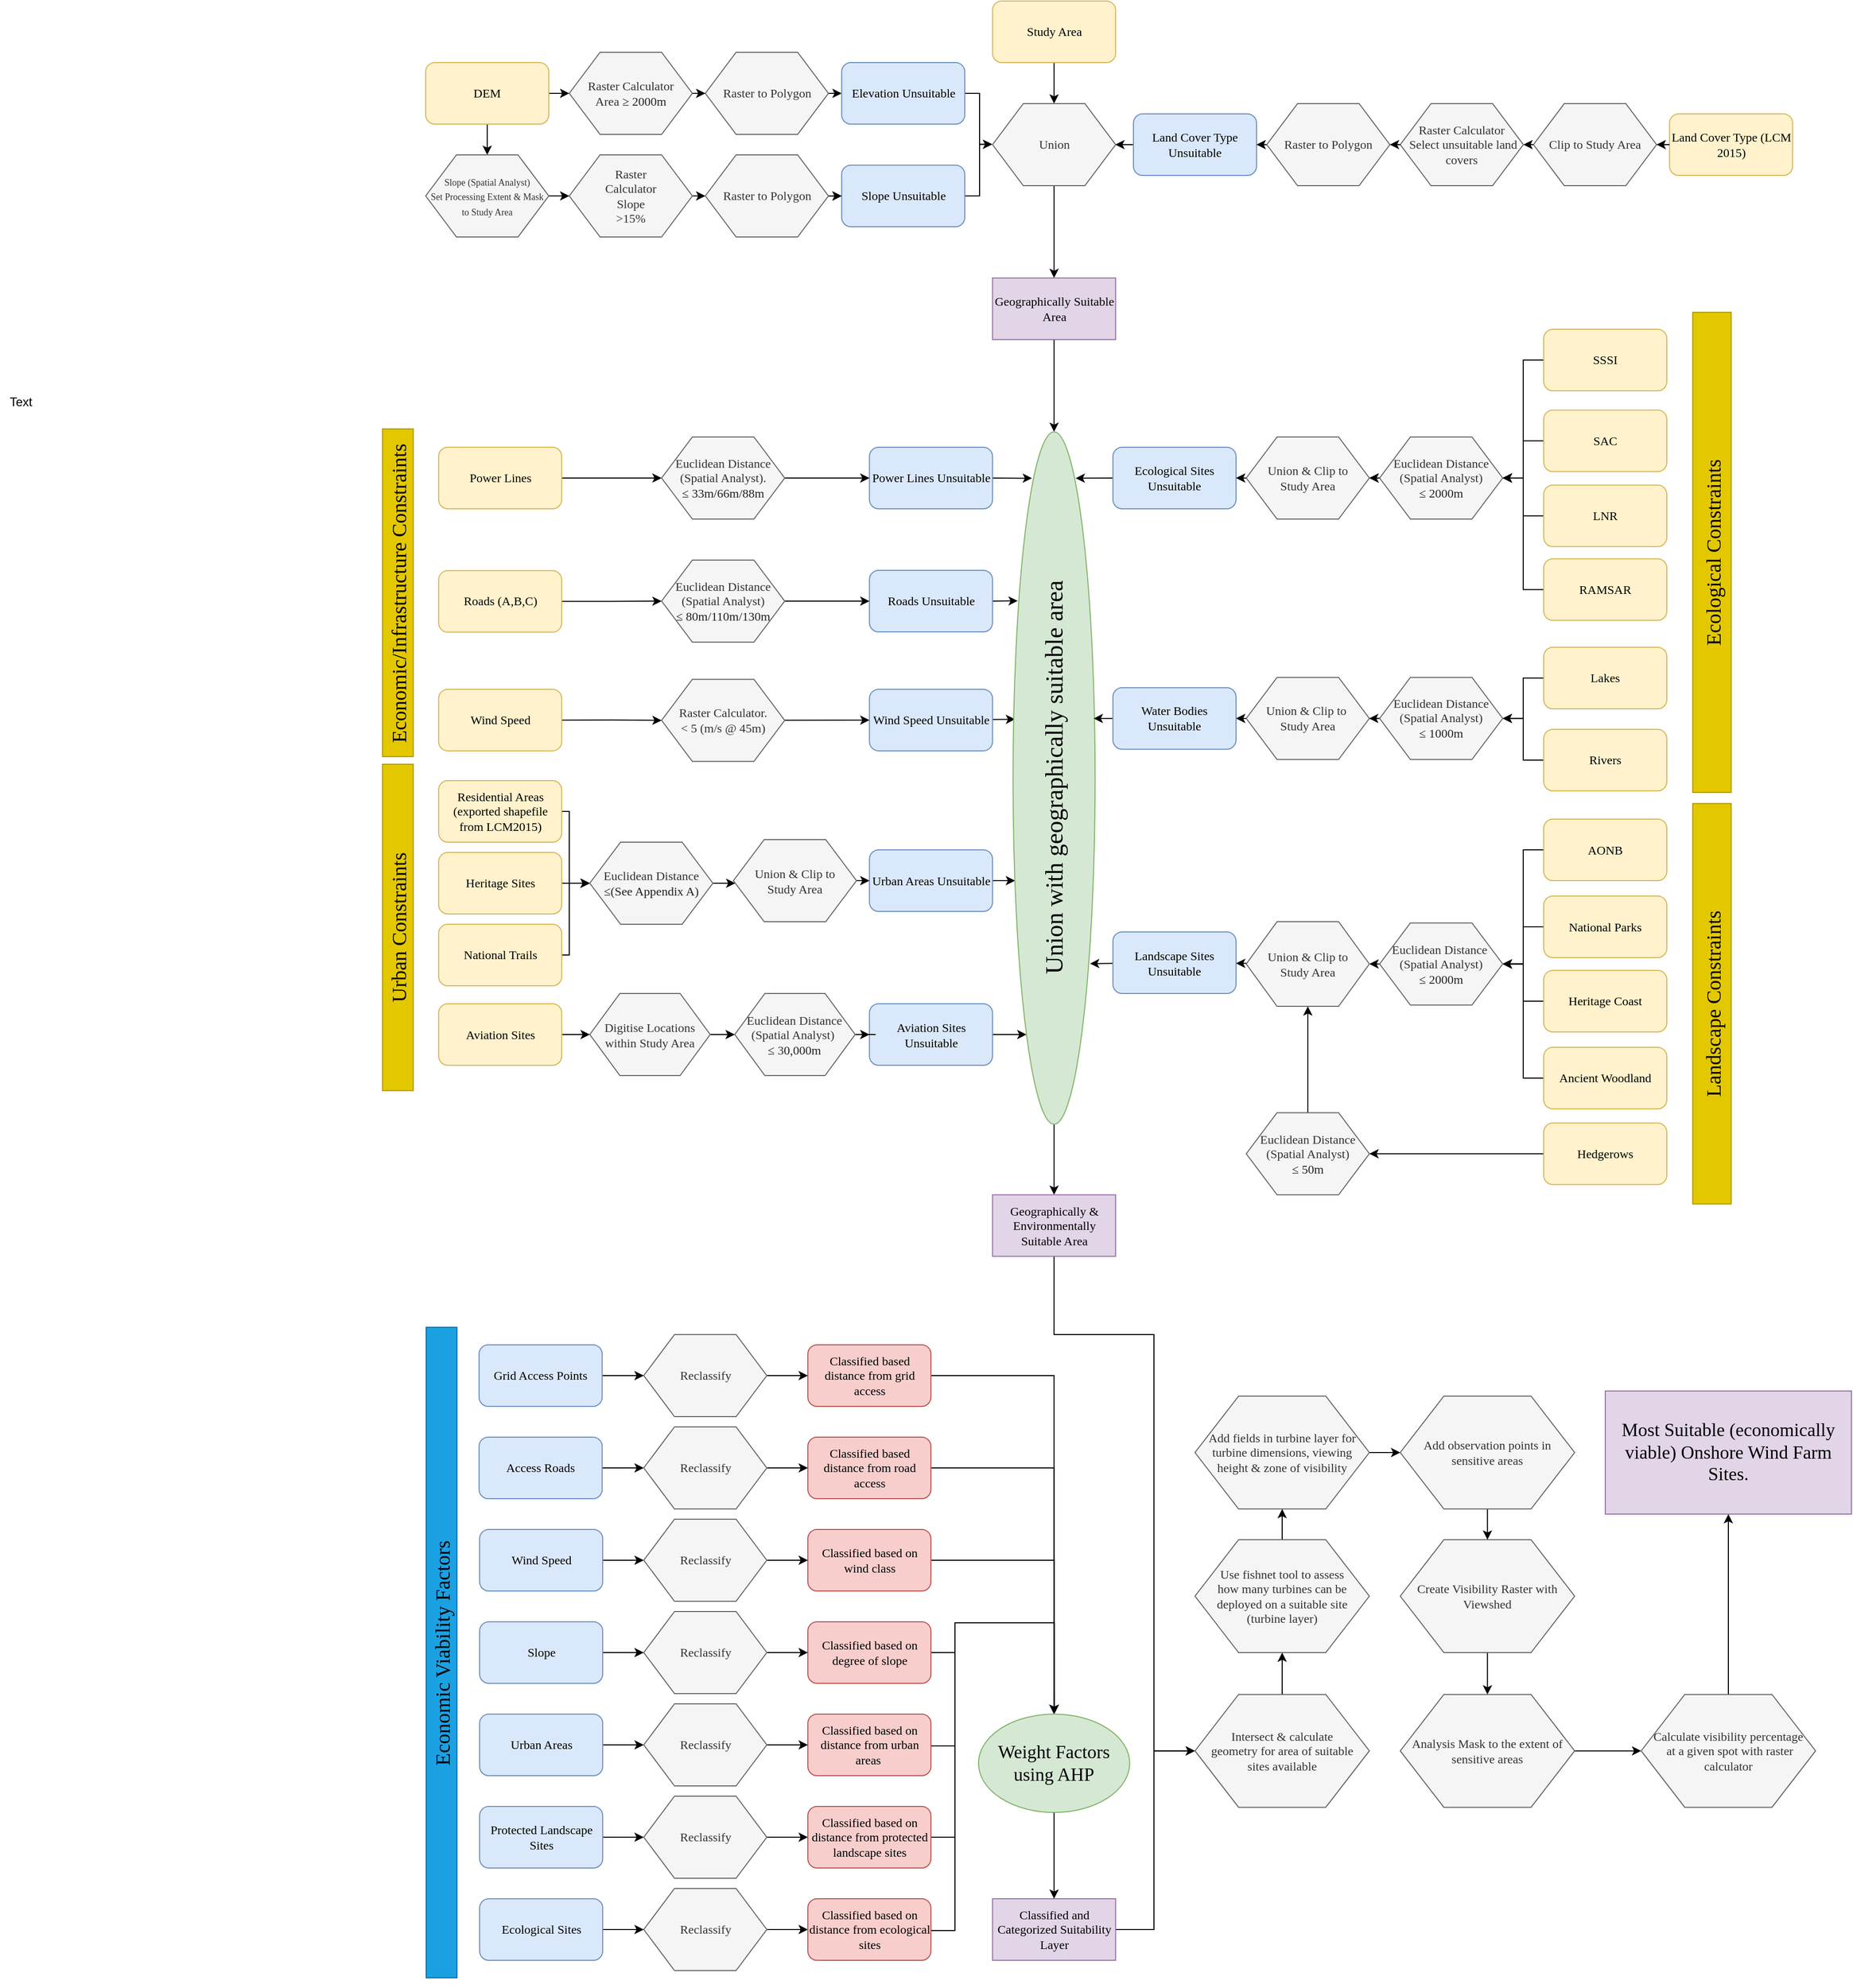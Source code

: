 <mxfile version="12.5.1" type="github">
  <diagram id="C5RBs43oDa-KdzZeNtuy" name="Page-1">
    <mxGraphModel dx="4209" dy="1190" grid="1" gridSize="10" guides="1" tooltips="1" connect="1" arrows="1" fold="1" page="1" pageScale="1" pageWidth="1654" pageHeight="2336" math="1" shadow="0">
      <root>
        <mxCell id="WIyWlLk6GJQsqaUBKTNV-0"/>
        <mxCell id="WIyWlLk6GJQsqaUBKTNV-1" parent="WIyWlLk6GJQsqaUBKTNV-0"/>
        <mxCell id="U9G6t_5P7GZVKfGeQdNS-464" value="" style="edgeStyle=none;rounded=0;orthogonalLoop=1;jettySize=auto;html=1;entryX=0;entryY=0.5;entryDx=0;entryDy=0;" parent="WIyWlLk6GJQsqaUBKTNV-1" source="U9G6t_5P7GZVKfGeQdNS-0" target="U9G6t_5P7GZVKfGeQdNS-74" edge="1">
          <mxGeometry relative="1" as="geometry">
            <mxPoint x="342.63" y="525" as="targetPoint"/>
          </mxGeometry>
        </mxCell>
        <mxCell id="U9G6t_5P7GZVKfGeQdNS-0" value="&lt;font face=&quot;Times New Roman&quot;&gt;Power Lines&lt;/font&gt;" style="rounded=1;whiteSpace=wrap;html=1;fillColor=#fff2cc;strokeColor=#d6b656;" parent="WIyWlLk6GJQsqaUBKTNV-1" vertex="1">
          <mxGeometry x="142.63" y="495" width="120" height="60" as="geometry"/>
        </mxCell>
        <mxCell id="U9G6t_5P7GZVKfGeQdNS-186" style="edgeStyle=orthogonalEdgeStyle;rounded=0;orthogonalLoop=1;jettySize=auto;html=1;exitX=1;exitY=0.5;exitDx=0;exitDy=0;entryX=0;entryY=0.5;entryDx=0;entryDy=0;" parent="WIyWlLk6GJQsqaUBKTNV-1" source="U9G6t_5P7GZVKfGeQdNS-1" target="U9G6t_5P7GZVKfGeQdNS-78" edge="1">
          <mxGeometry relative="1" as="geometry"/>
        </mxCell>
        <mxCell id="U9G6t_5P7GZVKfGeQdNS-1" value="&lt;font face=&quot;Times New Roman&quot;&gt;Roads (A,B,C)&lt;/font&gt;" style="rounded=1;whiteSpace=wrap;html=1;fillColor=#fff2cc;strokeColor=#d6b656;" parent="WIyWlLk6GJQsqaUBKTNV-1" vertex="1">
          <mxGeometry x="142.63" y="615.31" width="120" height="60" as="geometry"/>
        </mxCell>
        <mxCell id="U9G6t_5P7GZVKfGeQdNS-388" style="edgeStyle=orthogonalEdgeStyle;rounded=0;orthogonalLoop=1;jettySize=auto;html=1;exitX=1;exitY=0.5;exitDx=0;exitDy=0;entryX=0.352;entryY=0.024;entryDx=0;entryDy=0;entryPerimeter=0;" parent="WIyWlLk6GJQsqaUBKTNV-1" source="U9G6t_5P7GZVKfGeQdNS-2" target="U9G6t_5P7GZVKfGeQdNS-86" edge="1">
          <mxGeometry relative="1" as="geometry"/>
        </mxCell>
        <mxCell id="U9G6t_5P7GZVKfGeQdNS-2" value="&lt;font face=&quot;Times New Roman&quot;&gt;Urban Areas Unsuitable&lt;/font&gt;" style="rounded=1;whiteSpace=wrap;html=1;fillColor=#dae8fc;strokeColor=#6c8ebf;" parent="WIyWlLk6GJQsqaUBKTNV-1" vertex="1">
          <mxGeometry x="562.63" y="887.5" width="120" height="60" as="geometry"/>
        </mxCell>
        <mxCell id="U9G6t_5P7GZVKfGeQdNS-188" style="edgeStyle=orthogonalEdgeStyle;rounded=0;orthogonalLoop=1;jettySize=auto;html=1;exitX=1;exitY=0.5;exitDx=0;exitDy=0;entryX=0;entryY=0.5;entryDx=0;entryDy=0;" parent="WIyWlLk6GJQsqaUBKTNV-1" source="U9G6t_5P7GZVKfGeQdNS-3" target="U9G6t_5P7GZVKfGeQdNS-75" edge="1">
          <mxGeometry relative="1" as="geometry">
            <Array as="points">
              <mxPoint x="311" y="761"/>
            </Array>
          </mxGeometry>
        </mxCell>
        <mxCell id="U9G6t_5P7GZVKfGeQdNS-3" value="&lt;font face=&quot;Times New Roman&quot;&gt;Wind Speed&lt;/font&gt;" style="rounded=1;whiteSpace=wrap;html=1;fillColor=#fff2cc;strokeColor=#d6b656;" parent="WIyWlLk6GJQsqaUBKTNV-1" vertex="1">
          <mxGeometry x="142.63" y="730.94" width="120" height="60" as="geometry"/>
        </mxCell>
        <mxCell id="U9G6t_5P7GZVKfGeQdNS-367" style="edgeStyle=orthogonalEdgeStyle;rounded=0;orthogonalLoop=1;jettySize=auto;html=1;exitX=1;exitY=0.5;exitDx=0;exitDy=0;entryX=0;entryY=0.5;entryDx=0;entryDy=0;" parent="WIyWlLk6GJQsqaUBKTNV-1" source="U9G6t_5P7GZVKfGeQdNS-4" target="U9G6t_5P7GZVKfGeQdNS-80" edge="1">
          <mxGeometry relative="1" as="geometry">
            <Array as="points">
              <mxPoint x="270" y="850"/>
              <mxPoint x="270" y="920"/>
            </Array>
          </mxGeometry>
        </mxCell>
        <mxCell id="U9G6t_5P7GZVKfGeQdNS-4" value="&lt;font face=&quot;Times New Roman&quot;&gt;Residential Areas&lt;br&gt;(exported shapefile from LCM2015)&lt;br&gt;&lt;/font&gt;" style="rounded=1;whiteSpace=wrap;html=1;fillColor=#fff2cc;strokeColor=#d6b656;" parent="WIyWlLk6GJQsqaUBKTNV-1" vertex="1">
          <mxGeometry x="142.63" y="820" width="120" height="60" as="geometry"/>
        </mxCell>
        <mxCell id="U9G6t_5P7GZVKfGeQdNS-7" value="&lt;font face=&quot;Times New Roman&quot; style=&quot;font-size: 20px&quot;&gt;Urban Constraints&lt;/font&gt;" style="rounded=0;whiteSpace=wrap;html=1;rotation=-90;textDirection=rtl;verticalAlign=middle;horizontal=1;labelBackgroundColor=none;fillColor=#e3c800;strokeColor=#B09500;fontColor=#000000;" parent="WIyWlLk6GJQsqaUBKTNV-1" vertex="1">
          <mxGeometry x="-56.19" y="948.13" width="318.16" height="30" as="geometry"/>
        </mxCell>
        <mxCell id="U9G6t_5P7GZVKfGeQdNS-9" value="&lt;p&gt;&lt;font face=&quot;Times New Roman&quot; style=&quot;font-size: 20px&quot;&gt;Landscape Constraints&lt;/font&gt;&lt;/p&gt;" style="rounded=0;whiteSpace=wrap;html=1;rotation=-90;horizontal=1;fillColor=#e3c800;strokeColor=#B09500;fontColor=#000000;labelBackgroundColor=none;" parent="WIyWlLk6GJQsqaUBKTNV-1" vertex="1">
          <mxGeometry x="1188.82" y="1018.75" width="390.35" height="37.5" as="geometry"/>
        </mxCell>
        <mxCell id="U9G6t_5P7GZVKfGeQdNS-10" value="&lt;font face=&quot;Times New Roman&quot; style=&quot;font-size: 20px&quot;&gt;Ecological Constraints&lt;/font&gt;" style="rounded=0;whiteSpace=wrap;html=1;rotation=-90;horizontal=1;spacing=2;textDirection=ltr;verticalAlign=middle;fillColor=#e3c800;strokeColor=#B09500;fontColor=#000000;labelBackgroundColor=none;" parent="WIyWlLk6GJQsqaUBKTNV-1" vertex="1">
          <mxGeometry x="1150" y="578.75" width="467.99" height="37.5" as="geometry"/>
        </mxCell>
        <mxCell id="U9G6t_5P7GZVKfGeQdNS-14" value="&lt;font face=&quot;Times New Roman&quot; style=&quot;font-size: 20px&quot;&gt;Economic/Infrastructure Constraints&lt;/font&gt;" style="rounded=0;whiteSpace=wrap;html=1;rotation=-90;textDirection=rtl;verticalAlign=middle;horizontal=1;labelBackgroundColor=none;fillColor=#e3c800;strokeColor=#B09500;fontColor=#000000;" parent="WIyWlLk6GJQsqaUBKTNV-1" vertex="1">
          <mxGeometry x="-56.85" y="621.88" width="319.48" height="30" as="geometry"/>
        </mxCell>
        <mxCell id="U9G6t_5P7GZVKfGeQdNS-380" value="" style="edgeStyle=orthogonalEdgeStyle;rounded=0;orthogonalLoop=1;jettySize=auto;html=1;" parent="WIyWlLk6GJQsqaUBKTNV-1" source="U9G6t_5P7GZVKfGeQdNS-15" target="U9G6t_5P7GZVKfGeQdNS-81" edge="1">
          <mxGeometry relative="1" as="geometry"/>
        </mxCell>
        <mxCell id="U9G6t_5P7GZVKfGeQdNS-15" value="&lt;font face=&quot;Times New Roman&quot;&gt;Aviation Sites&lt;/font&gt;" style="rounded=1;whiteSpace=wrap;html=1;fillColor=#fff2cc;strokeColor=#d6b656;" parent="WIyWlLk6GJQsqaUBKTNV-1" vertex="1">
          <mxGeometry x="142.63" y="1037.5" width="120" height="60" as="geometry"/>
        </mxCell>
        <mxCell id="U9G6t_5P7GZVKfGeQdNS-370" style="edgeStyle=orthogonalEdgeStyle;rounded=0;orthogonalLoop=1;jettySize=auto;html=1;exitX=1;exitY=0.5;exitDx=0;exitDy=0;entryX=0;entryY=0.5;entryDx=0;entryDy=0;" parent="WIyWlLk6GJQsqaUBKTNV-1" source="U9G6t_5P7GZVKfGeQdNS-16" target="U9G6t_5P7GZVKfGeQdNS-80" edge="1">
          <mxGeometry relative="1" as="geometry"/>
        </mxCell>
        <mxCell id="U9G6t_5P7GZVKfGeQdNS-16" value="&lt;font face=&quot;Times New Roman&quot;&gt;Heritage Sites&lt;/font&gt;" style="rounded=1;whiteSpace=wrap;html=1;spacing=1;fillColor=#fff2cc;strokeColor=#d6b656;" parent="WIyWlLk6GJQsqaUBKTNV-1" vertex="1">
          <mxGeometry x="142.63" y="890" width="120" height="60" as="geometry"/>
        </mxCell>
        <mxCell id="U9G6t_5P7GZVKfGeQdNS-461" value="" style="edgeStyle=none;rounded=0;orthogonalLoop=1;jettySize=auto;html=1;entryX=0.585;entryY=0.025;entryDx=0;entryDy=0;entryPerimeter=0;" parent="WIyWlLk6GJQsqaUBKTNV-1" source="U9G6t_5P7GZVKfGeQdNS-18" target="U9G6t_5P7GZVKfGeQdNS-86" edge="1">
          <mxGeometry relative="1" as="geometry">
            <mxPoint x="722.63" y="760.94" as="targetPoint"/>
          </mxGeometry>
        </mxCell>
        <mxCell id="U9G6t_5P7GZVKfGeQdNS-18" value="&lt;font face=&quot;Times New Roman&quot;&gt;Wind Speed Unsuitable&lt;/font&gt;" style="rounded=1;whiteSpace=wrap;html=1;fillColor=#dae8fc;strokeColor=#6c8ebf;" parent="WIyWlLk6GJQsqaUBKTNV-1" vertex="1">
          <mxGeometry x="562.63" y="730.94" width="120" height="60" as="geometry"/>
        </mxCell>
        <mxCell id="U9G6t_5P7GZVKfGeQdNS-335" style="edgeStyle=none;rounded=0;orthogonalLoop=1;jettySize=auto;html=1;exitX=1;exitY=0.5;exitDx=0;exitDy=0;entryX=0.756;entryY=0.057;entryDx=0;entryDy=0;entryPerimeter=0;" parent="WIyWlLk6GJQsqaUBKTNV-1" source="U9G6t_5P7GZVKfGeQdNS-19" target="U9G6t_5P7GZVKfGeQdNS-86" edge="1">
          <mxGeometry relative="1" as="geometry"/>
        </mxCell>
        <mxCell id="U9G6t_5P7GZVKfGeQdNS-19" value="&lt;font face=&quot;Times New Roman&quot;&gt;Roads Unsuitable&lt;/font&gt;" style="rounded=1;whiteSpace=wrap;html=1;fillColor=#dae8fc;strokeColor=#6c8ebf;" parent="WIyWlLk6GJQsqaUBKTNV-1" vertex="1">
          <mxGeometry x="562.63" y="615" width="120" height="60" as="geometry"/>
        </mxCell>
        <mxCell id="U9G6t_5P7GZVKfGeQdNS-264" style="edgeStyle=none;rounded=0;orthogonalLoop=1;jettySize=auto;html=1;exitX=1;exitY=0.5;exitDx=0;exitDy=0;entryX=0.933;entryY=0.231;entryDx=0;entryDy=0;entryPerimeter=0;" parent="WIyWlLk6GJQsqaUBKTNV-1" source="U9G6t_5P7GZVKfGeQdNS-20" target="U9G6t_5P7GZVKfGeQdNS-86" edge="1">
          <mxGeometry relative="1" as="geometry">
            <mxPoint x="710" y="525" as="targetPoint"/>
          </mxGeometry>
        </mxCell>
        <mxCell id="U9G6t_5P7GZVKfGeQdNS-20" value="&lt;font face=&quot;Times New Roman&quot;&gt;Power Lines Unsuitable&lt;/font&gt;" style="rounded=1;whiteSpace=wrap;html=1;fillColor=#dae8fc;strokeColor=#6c8ebf;" parent="WIyWlLk6GJQsqaUBKTNV-1" vertex="1">
          <mxGeometry x="562.63" y="495" width="120" height="60" as="geometry"/>
        </mxCell>
        <mxCell id="U9G6t_5P7GZVKfGeQdNS-286" value="" style="edgeStyle=none;rounded=0;orthogonalLoop=1;jettySize=auto;html=1;" parent="WIyWlLk6GJQsqaUBKTNV-1" source="U9G6t_5P7GZVKfGeQdNS-21" edge="1">
          <mxGeometry relative="1" as="geometry">
            <mxPoint x="742.63" y="160.0" as="targetPoint"/>
          </mxGeometry>
        </mxCell>
        <mxCell id="U9G6t_5P7GZVKfGeQdNS-21" value="&lt;font face=&quot;Times New Roman&quot;&gt;Study Area&lt;/font&gt;" style="rounded=1;whiteSpace=wrap;html=1;fillColor=#fff2cc;strokeColor=#d6b656;" parent="WIyWlLk6GJQsqaUBKTNV-1" vertex="1">
          <mxGeometry x="682.63" y="60" width="120" height="60" as="geometry"/>
        </mxCell>
        <mxCell id="U9G6t_5P7GZVKfGeQdNS-72" style="edgeStyle=orthogonalEdgeStyle;rounded=0;orthogonalLoop=1;jettySize=auto;html=1;exitX=0;exitY=0.5;exitDx=0;exitDy=0;entryX=1;entryY=0.5;entryDx=0;entryDy=0;" parent="WIyWlLk6GJQsqaUBKTNV-1" source="U9G6t_5P7GZVKfGeQdNS-391" target="U9G6t_5P7GZVKfGeQdNS-69" edge="1">
          <mxGeometry relative="1" as="geometry"/>
        </mxCell>
        <mxCell id="U9G6t_5P7GZVKfGeQdNS-22" value="&lt;font face=&quot;Times New Roman&quot;&gt;Land Cover Type (LCM 2015)&lt;/font&gt;" style="rounded=1;whiteSpace=wrap;html=1;fillColor=#fff2cc;strokeColor=#d6b656;" parent="WIyWlLk6GJQsqaUBKTNV-1" vertex="1">
          <mxGeometry x="1342.63" y="170" width="120" height="60" as="geometry"/>
        </mxCell>
        <mxCell id="U9G6t_5P7GZVKfGeQdNS-401" style="edgeStyle=orthogonalEdgeStyle;rounded=0;orthogonalLoop=1;jettySize=auto;html=1;exitX=0.5;exitY=1;exitDx=0;exitDy=0;entryX=0.5;entryY=0;entryDx=0;entryDy=0;" parent="WIyWlLk6GJQsqaUBKTNV-1" source="U9G6t_5P7GZVKfGeQdNS-23" target="U9G6t_5P7GZVKfGeQdNS-46" edge="1">
          <mxGeometry relative="1" as="geometry"/>
        </mxCell>
        <mxCell id="U9G6t_5P7GZVKfGeQdNS-402" style="edgeStyle=orthogonalEdgeStyle;rounded=0;orthogonalLoop=1;jettySize=auto;html=1;exitX=1;exitY=0.5;exitDx=0;exitDy=0;entryX=0;entryY=0.5;entryDx=0;entryDy=0;" parent="WIyWlLk6GJQsqaUBKTNV-1" source="U9G6t_5P7GZVKfGeQdNS-23" target="U9G6t_5P7GZVKfGeQdNS-47" edge="1">
          <mxGeometry relative="1" as="geometry"/>
        </mxCell>
        <mxCell id="U9G6t_5P7GZVKfGeQdNS-23" value="&lt;font face=&quot;Times New Roman&quot;&gt;DEM&lt;/font&gt;" style="rounded=1;whiteSpace=wrap;html=1;fillColor=#fff2cc;strokeColor=#d6b656;" parent="WIyWlLk6GJQsqaUBKTNV-1" vertex="1">
          <mxGeometry x="130.0" y="120" width="120" height="60" as="geometry"/>
        </mxCell>
        <mxCell id="U9G6t_5P7GZVKfGeQdNS-310" style="edgeStyle=orthogonalEdgeStyle;rounded=0;orthogonalLoop=1;jettySize=auto;html=1;entryX=1;entryY=0.5;entryDx=0;entryDy=0;" parent="WIyWlLk6GJQsqaUBKTNV-1" source="U9G6t_5P7GZVKfGeQdNS-32" target="U9G6t_5P7GZVKfGeQdNS-128" edge="1">
          <mxGeometry relative="1" as="geometry">
            <mxPoint x="1201.739" y="998.571" as="targetPoint"/>
          </mxGeometry>
        </mxCell>
        <mxCell id="U9G6t_5P7GZVKfGeQdNS-32" value="&lt;font face=&quot;Times New Roman&quot;&gt;Ancient Woodland&lt;/font&gt;" style="rounded=1;whiteSpace=wrap;html=1;fillColor=#fff2cc;strokeColor=#d6b656;" parent="WIyWlLk6GJQsqaUBKTNV-1" vertex="1">
          <mxGeometry x="1220.0" y="1080" width="120" height="60" as="geometry"/>
        </mxCell>
        <mxCell id="U9G6t_5P7GZVKfGeQdNS-309" style="edgeStyle=orthogonalEdgeStyle;rounded=0;orthogonalLoop=1;jettySize=auto;html=1;entryX=1;entryY=0.5;entryDx=0;entryDy=0;" parent="WIyWlLk6GJQsqaUBKTNV-1" source="U9G6t_5P7GZVKfGeQdNS-34" target="U9G6t_5P7GZVKfGeQdNS-129" edge="1">
          <mxGeometry relative="1" as="geometry"/>
        </mxCell>
        <mxCell id="U9G6t_5P7GZVKfGeQdNS-34" value="&lt;font face=&quot;Times New Roman&quot;&gt;Hedgerows&lt;/font&gt;" style="rounded=1;whiteSpace=wrap;html=1;fillColor=#fff2cc;strokeColor=#d6b656;" parent="WIyWlLk6GJQsqaUBKTNV-1" vertex="1">
          <mxGeometry x="1220.0" y="1153.75" width="120" height="60" as="geometry"/>
        </mxCell>
        <mxCell id="ZVy_70IbFK7dX3DaikD2-7" style="edgeStyle=orthogonalEdgeStyle;rounded=0;orthogonalLoop=1;jettySize=auto;html=1;exitX=0;exitY=0.5;exitDx=0;exitDy=0;entryX=1;entryY=0.5;entryDx=0;entryDy=0;" edge="1" parent="WIyWlLk6GJQsqaUBKTNV-1" source="U9G6t_5P7GZVKfGeQdNS-35" target="U9G6t_5P7GZVKfGeQdNS-128">
          <mxGeometry relative="1" as="geometry"/>
        </mxCell>
        <mxCell id="U9G6t_5P7GZVKfGeQdNS-35" value="&lt;font face=&quot;Times New Roman&quot;&gt;Heritage Coast&lt;/font&gt;" style="rounded=1;whiteSpace=wrap;html=1;fillColor=#fff2cc;strokeColor=#d6b656;" parent="WIyWlLk6GJQsqaUBKTNV-1" vertex="1">
          <mxGeometry x="1220.0" y="1005" width="120" height="60" as="geometry"/>
        </mxCell>
        <mxCell id="ZVy_70IbFK7dX3DaikD2-6" style="edgeStyle=orthogonalEdgeStyle;rounded=0;orthogonalLoop=1;jettySize=auto;html=1;exitX=0;exitY=0.5;exitDx=0;exitDy=0;entryX=1;entryY=0.5;entryDx=0;entryDy=0;" edge="1" parent="WIyWlLk6GJQsqaUBKTNV-1" source="U9G6t_5P7GZVKfGeQdNS-36" target="U9G6t_5P7GZVKfGeQdNS-128">
          <mxGeometry relative="1" as="geometry"/>
        </mxCell>
        <mxCell id="U9G6t_5P7GZVKfGeQdNS-36" value="&lt;font face=&quot;Times New Roman&quot;&gt;National Parks&lt;/font&gt;" style="rounded=1;whiteSpace=wrap;html=1;fillColor=#fff2cc;strokeColor=#d6b656;" parent="WIyWlLk6GJQsqaUBKTNV-1" vertex="1">
          <mxGeometry x="1220.0" y="932.5" width="120" height="60" as="geometry"/>
        </mxCell>
        <mxCell id="ZVy_70IbFK7dX3DaikD2-5" style="edgeStyle=orthogonalEdgeStyle;rounded=0;orthogonalLoop=1;jettySize=auto;html=1;exitX=0;exitY=0.5;exitDx=0;exitDy=0;entryX=1;entryY=0.5;entryDx=0;entryDy=0;" edge="1" parent="WIyWlLk6GJQsqaUBKTNV-1" source="U9G6t_5P7GZVKfGeQdNS-37" target="U9G6t_5P7GZVKfGeQdNS-128">
          <mxGeometry relative="1" as="geometry"/>
        </mxCell>
        <mxCell id="U9G6t_5P7GZVKfGeQdNS-37" value="&lt;font face=&quot;Times New Roman&quot;&gt;AONB&lt;/font&gt;" style="rounded=1;whiteSpace=wrap;html=1;fillColor=#fff2cc;strokeColor=#d6b656;" parent="WIyWlLk6GJQsqaUBKTNV-1" vertex="1">
          <mxGeometry x="1220.0" y="857.5" width="120" height="60" as="geometry"/>
        </mxCell>
        <mxCell id="U9G6t_5P7GZVKfGeQdNS-403" style="edgeStyle=orthogonalEdgeStyle;rounded=0;orthogonalLoop=1;jettySize=auto;html=1;exitX=1;exitY=0.5;exitDx=0;exitDy=0;entryX=0;entryY=0.5;entryDx=0;entryDy=0;" parent="WIyWlLk6GJQsqaUBKTNV-1" source="U9G6t_5P7GZVKfGeQdNS-46" target="U9G6t_5P7GZVKfGeQdNS-332" edge="1">
          <mxGeometry relative="1" as="geometry"/>
        </mxCell>
        <mxCell id="U9G6t_5P7GZVKfGeQdNS-46" value="&lt;p&gt;&lt;font face=&quot;Times New Roman&quot; style=&quot;font-size: 9px&quot;&gt;Slope (Spatial Analyst) Set&amp;nbsp;&lt;/font&gt;&lt;span style=&quot;font-size: 9px ; font-family: &amp;#34;times new roman&amp;#34;&quot;&gt;Processing Extent &amp;amp; Mask to Study Area&lt;/span&gt;&lt;/p&gt;" style="shape=hexagon;perimeter=hexagonPerimeter2;whiteSpace=wrap;html=1;labelBackgroundColor=none;align=center;fillColor=#f5f5f5;strokeColor=#666666;fontColor=#333333;" parent="WIyWlLk6GJQsqaUBKTNV-1" vertex="1">
          <mxGeometry x="130" y="210" width="120" height="80" as="geometry"/>
        </mxCell>
        <mxCell id="U9G6t_5P7GZVKfGeQdNS-54" style="edgeStyle=orthogonalEdgeStyle;rounded=0;orthogonalLoop=1;jettySize=auto;html=1;exitX=1;exitY=0.5;exitDx=0;exitDy=0;entryX=0;entryY=0.5;entryDx=0;entryDy=0;" parent="WIyWlLk6GJQsqaUBKTNV-1" source="U9G6t_5P7GZVKfGeQdNS-47" target="U9G6t_5P7GZVKfGeQdNS-52" edge="1">
          <mxGeometry relative="1" as="geometry"/>
        </mxCell>
        <mxCell id="U9G6t_5P7GZVKfGeQdNS-405" style="edgeStyle=orthogonalEdgeStyle;rounded=0;orthogonalLoop=1;jettySize=auto;html=1;exitX=1;exitY=0.5;exitDx=0;exitDy=0;entryX=0;entryY=0.5;entryDx=0;entryDy=0;" parent="WIyWlLk6GJQsqaUBKTNV-1" source="U9G6t_5P7GZVKfGeQdNS-47" target="U9G6t_5P7GZVKfGeQdNS-400" edge="1">
          <mxGeometry relative="1" as="geometry"/>
        </mxCell>
        <mxCell id="U9G6t_5P7GZVKfGeQdNS-47" value="&lt;font style=&quot;font-size: 12px ; background-color: rgb(245 , 245 , 245)&quot; face=&quot;Times New Roman&quot;&gt;Raster Calculator Area&amp;nbsp;&lt;span style=&quot;color: rgb(34 , 34 , 34) ; text-align: left&quot;&gt;≥ 2000m&lt;/span&gt;&lt;/font&gt;" style="shape=hexagon;perimeter=hexagonPerimeter2;whiteSpace=wrap;html=1;labelBackgroundColor=none;fillColor=#f5f5f5;strokeColor=#666666;fontColor=#333333;" parent="WIyWlLk6GJQsqaUBKTNV-1" vertex="1">
          <mxGeometry x="270" y="110" width="120" height="80" as="geometry"/>
        </mxCell>
        <mxCell id="U9G6t_5P7GZVKfGeQdNS-57" style="edgeStyle=orthogonalEdgeStyle;rounded=0;orthogonalLoop=1;jettySize=auto;html=1;exitX=1;exitY=0.5;exitDx=0;exitDy=0;entryX=0;entryY=0.5;entryDx=0;entryDy=0;" parent="WIyWlLk6GJQsqaUBKTNV-1" source="U9G6t_5P7GZVKfGeQdNS-52" edge="1">
          <mxGeometry relative="1" as="geometry">
            <mxPoint x="682.333" y="199.667" as="targetPoint"/>
            <Array as="points">
              <mxPoint x="670" y="150"/>
              <mxPoint x="670" y="200"/>
            </Array>
          </mxGeometry>
        </mxCell>
        <mxCell id="U9G6t_5P7GZVKfGeQdNS-52" value="&lt;font face=&quot;Times New Roman&quot;&gt;Elevation Unsuitable&lt;/font&gt;" style="rounded=1;whiteSpace=wrap;html=1;labelBackgroundColor=none;fillColor=#dae8fc;strokeColor=#6c8ebf;" parent="WIyWlLk6GJQsqaUBKTNV-1" vertex="1">
          <mxGeometry x="535.55" y="120" width="120" height="60" as="geometry"/>
        </mxCell>
        <mxCell id="U9G6t_5P7GZVKfGeQdNS-59" style="edgeStyle=orthogonalEdgeStyle;rounded=0;orthogonalLoop=1;jettySize=auto;html=1;exitX=1;exitY=0.5;exitDx=0;exitDy=0;entryX=0;entryY=0.5;entryDx=0;entryDy=0;" parent="WIyWlLk6GJQsqaUBKTNV-1" source="U9G6t_5P7GZVKfGeQdNS-53" edge="1">
          <mxGeometry relative="1" as="geometry">
            <mxPoint x="682.333" y="199.667" as="targetPoint"/>
            <Array as="points">
              <mxPoint x="670" y="250"/>
              <mxPoint x="670" y="200"/>
            </Array>
          </mxGeometry>
        </mxCell>
        <mxCell id="U9G6t_5P7GZVKfGeQdNS-53" value="&lt;font face=&quot;Times New Roman&quot;&gt;Slope Unsuitable&lt;/font&gt;" style="rounded=1;whiteSpace=wrap;html=1;labelBackgroundColor=none;fillColor=#dae8fc;strokeColor=#6c8ebf;" parent="WIyWlLk6GJQsqaUBKTNV-1" vertex="1">
          <mxGeometry x="535.55" y="220" width="120" height="60" as="geometry"/>
        </mxCell>
        <mxCell id="U9G6t_5P7GZVKfGeQdNS-287" value="" style="edgeStyle=none;rounded=0;orthogonalLoop=1;jettySize=auto;html=1;" parent="WIyWlLk6GJQsqaUBKTNV-1" target="U9G6t_5P7GZVKfGeQdNS-73" edge="1">
          <mxGeometry relative="1" as="geometry">
            <mxPoint x="742.63" y="240.0" as="sourcePoint"/>
          </mxGeometry>
        </mxCell>
        <mxCell id="U9G6t_5P7GZVKfGeQdNS-68" style="edgeStyle=orthogonalEdgeStyle;rounded=0;orthogonalLoop=1;jettySize=auto;html=1;exitX=0;exitY=0.5;exitDx=0;exitDy=0;entryX=1;entryY=0.5;entryDx=0;entryDy=0;" parent="WIyWlLk6GJQsqaUBKTNV-1" source="U9G6t_5P7GZVKfGeQdNS-67" edge="1">
          <mxGeometry relative="1" as="geometry">
            <mxPoint x="802.333" y="199.667" as="targetPoint"/>
          </mxGeometry>
        </mxCell>
        <mxCell id="U9G6t_5P7GZVKfGeQdNS-67" value="&lt;font face=&quot;Times New Roman&quot;&gt;Land Cover Type Unsuitable&lt;/font&gt;" style="rounded=1;whiteSpace=wrap;html=1;labelBackgroundColor=none;fillColor=#dae8fc;strokeColor=#6c8ebf;" parent="WIyWlLk6GJQsqaUBKTNV-1" vertex="1">
          <mxGeometry x="820" y="170" width="120" height="60" as="geometry"/>
        </mxCell>
        <mxCell id="U9G6t_5P7GZVKfGeQdNS-70" style="edgeStyle=orthogonalEdgeStyle;rounded=0;orthogonalLoop=1;jettySize=auto;html=1;exitX=0;exitY=0.5;exitDx=0;exitDy=0;entryX=1;entryY=0.5;entryDx=0;entryDy=0;" parent="WIyWlLk6GJQsqaUBKTNV-1" source="U9G6t_5P7GZVKfGeQdNS-395" target="U9G6t_5P7GZVKfGeQdNS-67" edge="1">
          <mxGeometry relative="1" as="geometry"/>
        </mxCell>
        <mxCell id="U9G6t_5P7GZVKfGeQdNS-69" value="&lt;font face=&quot;Times New Roman&quot;&gt;Raster Calculator&lt;br&gt;&amp;nbsp;Select unsuitable land covers&lt;/font&gt;" style="shape=hexagon;perimeter=hexagonPerimeter2;whiteSpace=wrap;html=1;labelBackgroundColor=none;fillColor=#f5f5f5;strokeColor=#666666;fontColor=#333333;" parent="WIyWlLk6GJQsqaUBKTNV-1" vertex="1">
          <mxGeometry x="1080.13" y="160" width="120" height="80" as="geometry"/>
        </mxCell>
        <mxCell id="U9G6t_5P7GZVKfGeQdNS-289" value="" style="edgeStyle=none;rounded=0;orthogonalLoop=1;jettySize=auto;html=1;entryX=1;entryY=0.5;entryDx=0;entryDy=0;" parent="WIyWlLk6GJQsqaUBKTNV-1" source="U9G6t_5P7GZVKfGeQdNS-73" target="U9G6t_5P7GZVKfGeQdNS-86" edge="1">
          <mxGeometry relative="1" as="geometry">
            <mxPoint x="743" y="470" as="targetPoint"/>
          </mxGeometry>
        </mxCell>
        <mxCell id="U9G6t_5P7GZVKfGeQdNS-73" value="&lt;font face=&quot;Times New Roman&quot;&gt;Geographically Suitable Area&lt;/font&gt;" style="rounded=0;whiteSpace=wrap;html=1;labelBackgroundColor=none;fillColor=#e1d5e7;strokeColor=#9673a6;" parent="WIyWlLk6GJQsqaUBKTNV-1" vertex="1">
          <mxGeometry x="682.63" y="330" width="120" height="60" as="geometry"/>
        </mxCell>
        <mxCell id="U9G6t_5P7GZVKfGeQdNS-462" value="" style="edgeStyle=none;rounded=0;orthogonalLoop=1;jettySize=auto;html=1;" parent="WIyWlLk6GJQsqaUBKTNV-1" source="U9G6t_5P7GZVKfGeQdNS-74" target="U9G6t_5P7GZVKfGeQdNS-20" edge="1">
          <mxGeometry relative="1" as="geometry"/>
        </mxCell>
        <mxCell id="U9G6t_5P7GZVKfGeQdNS-74" value="&lt;font face=&quot;Times New Roman&quot;&gt;&lt;br&gt;Euclidean Distance (Spatial Analyst).&lt;br&gt;&lt;/font&gt;&lt;font style=&quot;font-size: 12px ; background-color: rgb(245 , 245 , 245)&quot; face=&quot;Times New Roman&quot;&gt;&lt;span style=&quot;color: rgb(34 , 34 , 34) ; text-align: left&quot;&gt;≤&lt;/span&gt;&lt;font&gt;&lt;span style=&quot;color: rgb(34 , 34 , 34) ; text-align: left&quot;&gt;&amp;nbsp;33m/66m/88m&lt;/span&gt;&lt;br&gt;&lt;/font&gt;&lt;/font&gt;&lt;span style=&quot;color: rgba(0 , 0 , 0 , 0) ; font-family: monospace ; font-size: 0px ; white-space: nowrap&quot;&gt;%3CmxGraphModel%3E%3Croot%3E%3CmxCell%20id%3D%220%22%2F%3E%3CmxCell%20id%3D%221%22%20parent%3D%220%22%2F%3E%3CmxCell%20id%3D%222%22%20value%3D%22%26lt%3Bblockquote%26gt%3B%26lt%3Bfont%20face%3D%26quot%3BTimes%20New%20Roman%26quot%3B%26gt%3BSlope%20(Spatial%20Analyst)%20%26amp%3Bgt%3B15%25%26lt%3B%2Ffont%26gt%3B%26lt%3B%2Fblockquote%26gt%3B%22%20style%3D%22shape%3Dhexagon%3Bperimeter%3DhexagonPerimeter2%3BwhiteSpace%3Dwrap%3Bhtml%3D1%3BlabelBackgroundColor%3Dnone%3Balign%3Dcenter%3B%22%20vertex%3D%221%22%20parent%3D%221%22%3E%3CmxGeometry%20x%3D%22362.63%22%20y%3D%22210%22%20width%3D%22120%22%20height%3D%2280%22%20as%3D%22geometry%22%2F%3E%3C%2FmxCell%3E%3C%2Froot%3E%3C%2FmxGraphModel%3E&lt;/span&gt;&lt;font face=&quot;Times New Roman&quot;&gt;&amp;nbsp;&lt;/font&gt;&lt;span style=&quot;color: rgba(0 , 0 , 0 , 0) ; font-family: monospace ; font-size: 0px ; white-space: nowrap&quot;&gt;%3CmxGraphModel%3E%3Croot%3E%3CmxCell%20id%3D%220%22%2F%3E%3CmxCell%20id%3D%221%22%20parent%3D%220%22%2F%3E%3CmxCell%20id%3D%222%22%20value%3D%22%26lt%3Bblockquote%26gt%3B%26lt%3Bfont%20face%3D%26quot%3BTimes%20New%20Roman%26quot%3B%26gt%3BSlope%20(Spatial%20Analyst)%20%26amp%3Bgt%3B15%25%26lt%3B%2Ffont%26gt%3B%26lt%3B%2Fblockquote%26gt%3B%22%20style%3D%22shape%3Dhexagon%3Bperimeter%3DhexagonPerimeter2%3BwhiteSpace%3Dwrap%3Bhtml%3D1%3BlabelBackgroundColor%3Dnone%3Balign%3Dcenter%3B%22%20vertex%3D%221%22%20parent%3D%221%22%3E%3CmxGeometry%20x%3D%22362.63%22%20y%3D%22210%22%20width%3D%22120%22%20height%3D%2280%22%20as%3D%22geometry%22%2F%3E%3C%2FmxCell%3E%3C%2Froot%3E%3C%2FmxGraphModel%3E&lt;/span&gt;" style="shape=hexagon;perimeter=hexagonPerimeter2;whiteSpace=wrap;html=1;labelBackgroundColor=none;fillColor=#f5f5f5;strokeColor=#666666;fontColor=#333333;" parent="WIyWlLk6GJQsqaUBKTNV-1" vertex="1">
          <mxGeometry x="360" y="485" width="120" height="80" as="geometry"/>
        </mxCell>
        <mxCell id="U9G6t_5P7GZVKfGeQdNS-457" value="" style="edgeStyle=none;rounded=0;orthogonalLoop=1;jettySize=auto;html=1;" parent="WIyWlLk6GJQsqaUBKTNV-1" source="U9G6t_5P7GZVKfGeQdNS-75" target="U9G6t_5P7GZVKfGeQdNS-18" edge="1">
          <mxGeometry relative="1" as="geometry"/>
        </mxCell>
        <mxCell id="U9G6t_5P7GZVKfGeQdNS-75" value="&lt;font face=&quot;Times New Roman&quot;&gt;Raster Calculator. &lt;br&gt;&amp;lt; 5 (m/s @ 45m)&lt;/font&gt;" style="shape=hexagon;perimeter=hexagonPerimeter2;whiteSpace=wrap;html=1;labelBackgroundColor=none;fillColor=#f5f5f5;strokeColor=#666666;fontColor=#333333;" parent="WIyWlLk6GJQsqaUBKTNV-1" vertex="1">
          <mxGeometry x="360" y="721.25" width="120" height="80" as="geometry"/>
        </mxCell>
        <mxCell id="U9G6t_5P7GZVKfGeQdNS-196" style="edgeStyle=orthogonalEdgeStyle;rounded=0;orthogonalLoop=1;jettySize=auto;html=1;exitX=1;exitY=0.5;exitDx=0;exitDy=0;entryX=0;entryY=0.5;entryDx=0;entryDy=0;" parent="WIyWlLk6GJQsqaUBKTNV-1" source="U9G6t_5P7GZVKfGeQdNS-78" target="U9G6t_5P7GZVKfGeQdNS-19" edge="1">
          <mxGeometry relative="1" as="geometry"/>
        </mxCell>
        <mxCell id="U9G6t_5P7GZVKfGeQdNS-78" value="&lt;font face=&quot;Times New Roman&quot; style=&quot;white-space: normal&quot;&gt;&lt;br&gt;&lt;br&gt;Euclidean Distance (Spatial Analyst)&lt;br&gt;&lt;/font&gt;&lt;span style=&quot;font-family: &amp;#34;times new roman&amp;#34; ; color: rgb(34 , 34 , 34) ; text-align: left&quot;&gt;≤&lt;/span&gt;&lt;font style=&quot;font-family: &amp;#34;times new roman&amp;#34;&quot;&gt;&lt;span style=&quot;color: rgb(34 , 34 , 34) ; text-align: left&quot;&gt;&amp;nbsp;80m/110m/130m&lt;/span&gt;&lt;br&gt;&lt;/font&gt;&lt;font face=&quot;Times New Roman&quot; style=&quot;white-space: normal&quot;&gt;&lt;br&gt;&lt;/font&gt;&lt;span style=&quot;color: rgba(0 , 0 , 0 , 0) ; font-family: monospace ; font-size: 0px&quot;&gt;%3CmxGraphModel%3E%3Croot%3E%3CmxCell%20id%3D%220%22%2F%3E%3CmxCell%20id%3D%221%22%20parent%3D%220%22%2F%3E%3CmxCell%20id%3D%222%22%20value%3D%22%26lt%3Bblockquote%26gt%3B%26lt%3Bfont%20face%3D%26quot%3BTimes%20New%20Roman%26quot%3B%26gt%3BSlope%20(Spatial%20Analyst)%20%26amp%3Bgt%3B15%25%26lt%3B%2Ffont%26gt%3B%26lt%3B%2Fblockquote%26gt%3B%22%20style%3D%22shape%3Dhexagon%3Bperimeter%3DhexagonPerimeter2%3BwhiteSpace%3Dwrap%3Bhtml%3D1%3BlabelBackgroundColor%3Dnone%3Balign%3Dcenter%3B%22%20vertex%3D%221%22%20parent%3D%221%22%3E%3CmxGeometry%20x%3D%22362.63%22%20y%3D%22210%22%20width%3D%22120%22%20height%3D%2280%22%20as%3D%22geometry%22%2F%3E%3C%2FmxCell%3E%3C%2Froot%3E%3C%2FmxGraphModel%3E&lt;/span&gt;&lt;font face=&quot;Times New Roman&quot; style=&quot;white-space: normal&quot;&gt;&amp;nbsp;&lt;/font&gt;&lt;span style=&quot;color: rgba(0 , 0 , 0 , 0) ; font-family: monospace ; font-size: 0px&quot;&gt;%3CmxGraphModel%3E%3Croot%3E%3CmxCell%20id%3D%220%22%2F%3E%3CmxCell%20id%3D%221%22%20parent%3D%220%22%2F%3E%3CmxCell%20id%3D%222%22%20value%3D%22%26lt%3Bblockquote%26gt%3B%26lt%3Bfont%20face%3D%26quot%3BTimes%20New%20Roman%26quot%3B%26gt%3BSlope%20(Spatial%20Analyst)%20%26amp%3Bgt%3B15%25%26lt%3B%2Ffont%26gt%3B%26lt%3B%2Fblockquote%26gt%3B%22%20style%3D%22shape%3Dhexagon%3Bperimeter%3DhexagonPerimeter2%3BwhiteSpace%3Dwrap%3Bhtml%3D1%3BlabelBackgroundColor%3Dnone%3Balign%3Dcenter%3B%22%20vertex%3D%221%22%20parent%3D%221%22%3E%3CmxGeometry%20x%3D%22362.63%22%20y%3D%22210%22%20width%3D%22120%22%20height%3D%2280%22%20as%3D%22geometry%22%2F%3E%3C%2FmxCell%3E%3C%2Froot%3E%3C%2FmxGraphModel%3E&lt;/span&gt;" style="shape=hexagon;perimeter=hexagonPerimeter2;whiteSpace=wrap;html=1;labelBackgroundColor=none;fillColor=#f5f5f5;strokeColor=#666666;fontColor=#333333;" parent="WIyWlLk6GJQsqaUBKTNV-1" vertex="1">
          <mxGeometry x="360" y="605" width="120" height="80" as="geometry"/>
        </mxCell>
        <mxCell id="U9G6t_5P7GZVKfGeQdNS-372" value="" style="edgeStyle=orthogonalEdgeStyle;rounded=0;orthogonalLoop=1;jettySize=auto;html=1;" parent="WIyWlLk6GJQsqaUBKTNV-1" source="U9G6t_5P7GZVKfGeQdNS-80" target="U9G6t_5P7GZVKfGeQdNS-82" edge="1">
          <mxGeometry relative="1" as="geometry">
            <Array as="points">
              <mxPoint x="540" y="930"/>
              <mxPoint x="540" y="930"/>
            </Array>
          </mxGeometry>
        </mxCell>
        <mxCell id="U9G6t_5P7GZVKfGeQdNS-80" value="&lt;font face=&quot;Times New Roman&quot;&gt;&lt;br&gt;&lt;/font&gt;&lt;font face=&quot;Times New Roman&quot;&gt;Euclidean Distance&lt;/font&gt;&lt;font face=&quot;Times New Roman&quot;&gt;&lt;br&gt;&lt;/font&gt;&lt;span style=&quot;background-color: rgb(245 , 245 , 245)&quot;&gt;&lt;span style=&quot;color: rgb(34 , 34 , 34) ; font-family: &amp;#34;times new roman&amp;#34; ; text-align: left&quot;&gt;≤&lt;/span&gt;&lt;span style=&quot;color: rgb(34 , 34 , 34) ; font-family: &amp;#34;times new roman&amp;#34; ; text-align: left&quot;&gt;(See Appendix A)&lt;br&gt;&lt;/span&gt;&lt;/span&gt;&lt;span style=&quot;color: rgba(0 , 0 , 0 , 0) ; font-family: monospace ; font-size: 0px&quot;&gt;%3CmxGraphModel%3E%3Croot%3E%3CmxCell%20id%3D%220%22%2F%3E%3CmxCell%20id%3D%221%22%20parent%3D%220%22%2F%3E%3CmxCell%20id%3D%222%22%20value%3D%22%26lt%3Bblockquote%26gt%3B%26lt%3Bfont%20face%3D%26quot%3BTimes%20New%20Roman%26quot%3B%26gt%3BSlope%20(Spatial%20Analyst)%20%26amp%3Bgt%3B15%25%26lt%3B%2Ffont%26gt%3B%26lt%3B%2Fblockquote%26gt%3B%22%20style%3D%22shape%3Dhexagon%3Bperimeter%3DhexagonPerimeter2%3BwhiteSpace%3Dwrap%3Bhtml%3D1%3BlabelBackgroundColor%3Dnone%3Balign%3Dcenter%3B%22%20vertex%3D%221%22%20parent%3D%221%22%3E%3CmxGeometry%20x%3D%22362.63%22%20y%3D%22210%22%20width%3D%22120%22%20height%3D%2280%22%20as%3D%22geometry%22%2F%3E%3C%2FmxCell%3E%3C%2Froot%3E%3C%2FmxGraphModel%3E&lt;/span&gt;&lt;font face=&quot;Times New Roman&quot;&gt;&amp;nbsp;&lt;/font&gt;&lt;span style=&quot;color: rgba(0 , 0 , 0 , 0) ; font-family: monospace ; font-size: 0px&quot;&gt;%3CmxGraphModel%3E%3Croot%3E%3CmxCell%20id%3D%220%22%2F%3E%3CmxCell%20id%3D%221%22%20parent%3D%220%22%2F%3E%3CmxCell%20id%3D%222%22%20value%3D%22%26lt%3Bblockquote%26gt%3B%26lt%3Bfont%20face%3D%26quot%3BTimes%20New%20Roman%26quot%3B%26gt%3BSlope%20(Spatial%20Analyst)%20%26amp%3Bgt%3B15%25%26lt%3B%2Ffont%26gt%3B%26lt%3B%2Fblockquote%26gt%3B%22%20style%3D%22shape%3Dhexagon%3Bperimeter%3DhexagonPerimeter2%3BwhiteSpace%3Dwrap%3Bhtml%3D1%3BlabelBackgroundColor%3Dnone%3Balign%3Dcenter%3B%22%20vertex%3D%221%22%20parent%3D%221%22%3E%3CmxGeometry%20x%3D%22362.63%22%20y%3D%22210%22%20width%3D%22120%22%20height%3D%2280%22%20as%3D%22geometry%22%2F%3E%3C%2FmxCell%3E%3C%2Froot%3E%3C%2FmxGraphModel%3E&lt;/span&gt;&lt;font face=&quot;Times New Roman&quot;&gt;&lt;br&gt;&lt;/font&gt;" style="shape=hexagon;perimeter=hexagonPerimeter2;whiteSpace=wrap;html=1;labelBackgroundColor=none;fillColor=#f5f5f5;strokeColor=#666666;fontColor=#333333;" parent="WIyWlLk6GJQsqaUBKTNV-1" vertex="1">
          <mxGeometry x="290" y="880" width="120" height="80" as="geometry"/>
        </mxCell>
        <mxCell id="U9G6t_5P7GZVKfGeQdNS-379" style="edgeStyle=orthogonalEdgeStyle;rounded=0;orthogonalLoop=1;jettySize=auto;html=1;exitX=1;exitY=0.5;exitDx=0;exitDy=0;entryX=0;entryY=0.5;entryDx=0;entryDy=0;" parent="WIyWlLk6GJQsqaUBKTNV-1" source="U9G6t_5P7GZVKfGeQdNS-81" target="U9G6t_5P7GZVKfGeQdNS-357" edge="1">
          <mxGeometry relative="1" as="geometry"/>
        </mxCell>
        <mxCell id="U9G6t_5P7GZVKfGeQdNS-81" value="&lt;font face=&quot;Times New Roman&quot;&gt;Digitise Locations within Study Area&lt;/font&gt;" style="shape=hexagon;perimeter=hexagonPerimeter2;whiteSpace=wrap;html=1;labelBackgroundColor=none;fillColor=#f5f5f5;strokeColor=#666666;fontColor=#333333;" parent="WIyWlLk6GJQsqaUBKTNV-1" vertex="1">
          <mxGeometry x="290" y="1027.5" width="117.37" height="80" as="geometry"/>
        </mxCell>
        <mxCell id="U9G6t_5P7GZVKfGeQdNS-387" style="edgeStyle=orthogonalEdgeStyle;rounded=0;orthogonalLoop=1;jettySize=auto;html=1;exitX=1;exitY=0.5;exitDx=0;exitDy=0;entryX=0;entryY=0.5;entryDx=0;entryDy=0;" parent="WIyWlLk6GJQsqaUBKTNV-1" source="U9G6t_5P7GZVKfGeQdNS-82" target="U9G6t_5P7GZVKfGeQdNS-2" edge="1">
          <mxGeometry relative="1" as="geometry"/>
        </mxCell>
        <mxCell id="U9G6t_5P7GZVKfGeQdNS-82" value="&lt;span style=&quot;font-family: &amp;#34;times new roman&amp;#34; ; white-space: normal&quot;&gt;Union &amp;amp; Clip to&lt;/span&gt;&lt;br style=&quot;font-family: &amp;#34;times new roman&amp;#34; ; white-space: normal&quot;&gt;&lt;span style=&quot;font-family: &amp;#34;times new roman&amp;#34; ; white-space: normal&quot;&gt;Study Area&lt;/span&gt;" style="shape=hexagon;perimeter=hexagonPerimeter2;whiteSpace=wrap;html=1;labelBackgroundColor=none;fillColor=#f5f5f5;strokeColor=#666666;fontColor=#333333;" parent="WIyWlLk6GJQsqaUBKTNV-1" vertex="1">
          <mxGeometry x="430" y="877.5" width="120" height="80" as="geometry"/>
        </mxCell>
        <mxCell id="U9G6t_5P7GZVKfGeQdNS-389" style="edgeStyle=orthogonalEdgeStyle;rounded=0;orthogonalLoop=1;jettySize=auto;html=1;exitX=1;exitY=0.5;exitDx=0;exitDy=0;entryX=0.13;entryY=0.163;entryDx=0;entryDy=0;entryPerimeter=0;" parent="WIyWlLk6GJQsqaUBKTNV-1" source="U9G6t_5P7GZVKfGeQdNS-84" target="U9G6t_5P7GZVKfGeQdNS-86" edge="1">
          <mxGeometry relative="1" as="geometry"/>
        </mxCell>
        <mxCell id="U9G6t_5P7GZVKfGeQdNS-84" value="&lt;font face=&quot;Times New Roman&quot;&gt;Aviation Sites Unsuitable&lt;/font&gt;" style="rounded=1;whiteSpace=wrap;html=1;fillColor=#dae8fc;strokeColor=#6c8ebf;" parent="WIyWlLk6GJQsqaUBKTNV-1" vertex="1">
          <mxGeometry x="562.63" y="1037.5" width="120" height="60" as="geometry"/>
        </mxCell>
        <mxCell id="U9G6t_5P7GZVKfGeQdNS-294" style="edgeStyle=none;rounded=0;orthogonalLoop=1;jettySize=auto;html=1;entryX=0.5;entryY=0;entryDx=0;entryDy=0;exitX=0;exitY=0.5;exitDx=0;exitDy=0;" parent="WIyWlLk6GJQsqaUBKTNV-1" source="U9G6t_5P7GZVKfGeQdNS-86" target="U9G6t_5P7GZVKfGeQdNS-132" edge="1">
          <mxGeometry relative="1" as="geometry">
            <mxPoint x="743" y="1170" as="sourcePoint"/>
          </mxGeometry>
        </mxCell>
        <mxCell id="U9G6t_5P7GZVKfGeQdNS-301" style="edgeStyle=orthogonalEdgeStyle;rounded=0;orthogonalLoop=1;jettySize=auto;html=1;exitX=1;exitY=0;exitDx=0;exitDy=0;entryX=1;entryY=0;entryDx=0;entryDy=0;" parent="WIyWlLk6GJQsqaUBKTNV-1" source="U9G6t_5P7GZVKfGeQdNS-86" target="U9G6t_5P7GZVKfGeQdNS-86" edge="1">
          <mxGeometry relative="1" as="geometry">
            <mxPoint x="800" y="1056" as="targetPoint"/>
          </mxGeometry>
        </mxCell>
        <mxCell id="U9G6t_5P7GZVKfGeQdNS-86" value="&lt;p&gt;&lt;font face=&quot;Times New Roman&quot; style=&quot;font-size: 24px&quot;&gt;Union with geographically suitable area&lt;/font&gt;&lt;/p&gt;" style="ellipse;html=1;labelBackgroundColor=none;rotation=-90;direction=east;flipH=0;flipV=0;align=center;labelBorderColor=none;verticalAlign=middle;horizontal=1;fillColor=#d5e8d4;strokeColor=#82b366;" parent="WIyWlLk6GJQsqaUBKTNV-1" vertex="1">
          <mxGeometry x="405.13" y="777.5" width="675" height="80" as="geometry"/>
        </mxCell>
        <mxCell id="U9G6t_5P7GZVKfGeQdNS-413" style="edgeStyle=orthogonalEdgeStyle;rounded=0;orthogonalLoop=1;jettySize=auto;html=1;exitX=0;exitY=0.5;exitDx=0;exitDy=0;entryX=0.586;entryY=0.982;entryDx=0;entryDy=0;entryPerimeter=0;" parent="WIyWlLk6GJQsqaUBKTNV-1" source="U9G6t_5P7GZVKfGeQdNS-89" target="U9G6t_5P7GZVKfGeQdNS-86" edge="1">
          <mxGeometry relative="1" as="geometry"/>
        </mxCell>
        <mxCell id="U9G6t_5P7GZVKfGeQdNS-89" value="&lt;font face=&quot;Times New Roman&quot;&gt;Water Bodies Unsuitable&lt;/font&gt;" style="rounded=1;whiteSpace=wrap;html=1;flipH=0;flipV=0;direction=east;fillColor=#dae8fc;strokeColor=#6c8ebf;" parent="WIyWlLk6GJQsqaUBKTNV-1" vertex="1">
          <mxGeometry x="800" y="729.38" width="120" height="60" as="geometry"/>
        </mxCell>
        <mxCell id="U9G6t_5P7GZVKfGeQdNS-263" style="edgeStyle=none;rounded=0;orthogonalLoop=1;jettySize=auto;html=1;exitX=0;exitY=0.5;exitDx=0;exitDy=0;entryX=0.933;entryY=0.763;entryDx=0;entryDy=0;entryPerimeter=0;" parent="WIyWlLk6GJQsqaUBKTNV-1" source="U9G6t_5P7GZVKfGeQdNS-90" target="U9G6t_5P7GZVKfGeQdNS-86" edge="1">
          <mxGeometry relative="1" as="geometry">
            <mxPoint x="780" y="525" as="targetPoint"/>
          </mxGeometry>
        </mxCell>
        <mxCell id="U9G6t_5P7GZVKfGeQdNS-90" value="&lt;font face=&quot;Times New Roman&quot;&gt;Ecological Sites Unsuitable&lt;/font&gt;" style="rounded=1;whiteSpace=wrap;html=1;flipH=0;flipV=0;direction=east;fillColor=#dae8fc;strokeColor=#6c8ebf;" parent="WIyWlLk6GJQsqaUBKTNV-1" vertex="1">
          <mxGeometry x="800" y="495" width="120" height="60" as="geometry"/>
        </mxCell>
        <mxCell id="U9G6t_5P7GZVKfGeQdNS-265" style="edgeStyle=none;rounded=0;orthogonalLoop=1;jettySize=auto;html=1;" parent="WIyWlLk6GJQsqaUBKTNV-1" source="U9G6t_5P7GZVKfGeQdNS-347" target="U9G6t_5P7GZVKfGeQdNS-90" edge="1">
          <mxGeometry relative="1" as="geometry"/>
        </mxCell>
        <mxCell id="U9G6t_5P7GZVKfGeQdNS-348" style="edgeStyle=none;rounded=0;orthogonalLoop=1;jettySize=auto;html=1;exitX=0;exitY=0.5;exitDx=0;exitDy=0;entryX=1;entryY=0.5;entryDx=0;entryDy=0;" parent="WIyWlLk6GJQsqaUBKTNV-1" source="U9G6t_5P7GZVKfGeQdNS-91" target="U9G6t_5P7GZVKfGeQdNS-347" edge="1">
          <mxGeometry relative="1" as="geometry"/>
        </mxCell>
        <mxCell id="U9G6t_5P7GZVKfGeQdNS-91" value="&lt;font face=&quot;Times New Roman&quot;&gt;Euclidean Distance (Spatial Analyst)&lt;br&gt;&lt;/font&gt;&lt;font face=&quot;Times New Roman&quot; style=&quot;background-color: rgb(245 , 245 , 245)&quot;&gt;&lt;span style=&quot;color: rgb(34 , 34 , 34) ; text-align: left&quot;&gt;≤&lt;/span&gt;&lt;span style=&quot;color: rgb(34 , 34 , 34) ; text-align: left&quot;&gt;&amp;nbsp;2000m&lt;/span&gt;&lt;/font&gt;&lt;font face=&quot;Times New Roman&quot;&gt;&lt;br&gt;&lt;/font&gt;" style="shape=hexagon;perimeter=hexagonPerimeter2;whiteSpace=wrap;html=1;labelBackgroundColor=none;flipH=0;flipV=0;direction=east;fillColor=#f5f5f5;strokeColor=#666666;fontColor=#333333;" parent="WIyWlLk6GJQsqaUBKTNV-1" vertex="1">
          <mxGeometry x="1060" y="485" width="120" height="80" as="geometry"/>
        </mxCell>
        <mxCell id="U9G6t_5P7GZVKfGeQdNS-257" style="edgeStyle=orthogonalEdgeStyle;rounded=0;orthogonalLoop=1;jettySize=auto;html=1;exitX=0;exitY=0.5;exitDx=0;exitDy=0;entryX=1;entryY=0.5;entryDx=0;entryDy=0;" parent="WIyWlLk6GJQsqaUBKTNV-1" source="U9G6t_5P7GZVKfGeQdNS-111" target="U9G6t_5P7GZVKfGeQdNS-91" edge="1">
          <mxGeometry relative="1" as="geometry"/>
        </mxCell>
        <mxCell id="U9G6t_5P7GZVKfGeQdNS-111" value="&lt;font face=&quot;Times New Roman&quot;&gt;RAMSAR&lt;/font&gt;" style="rounded=1;whiteSpace=wrap;html=1;fillColor=#fff2cc;strokeColor=#d6b656;" parent="WIyWlLk6GJQsqaUBKTNV-1" vertex="1">
          <mxGeometry x="1220" y="603.75" width="120" height="60" as="geometry"/>
        </mxCell>
        <mxCell id="U9G6t_5P7GZVKfGeQdNS-255" style="edgeStyle=orthogonalEdgeStyle;rounded=0;orthogonalLoop=1;jettySize=auto;html=1;exitX=0;exitY=0.5;exitDx=0;exitDy=0;entryX=1;entryY=0.5;entryDx=0;entryDy=0;" parent="WIyWlLk6GJQsqaUBKTNV-1" source="U9G6t_5P7GZVKfGeQdNS-112" target="U9G6t_5P7GZVKfGeQdNS-91" edge="1">
          <mxGeometry relative="1" as="geometry"/>
        </mxCell>
        <mxCell id="U9G6t_5P7GZVKfGeQdNS-112" value="&lt;font face=&quot;Times New Roman&quot;&gt;LNR&lt;/font&gt;" style="rounded=1;whiteSpace=wrap;html=1;fillColor=#fff2cc;strokeColor=#d6b656;" parent="WIyWlLk6GJQsqaUBKTNV-1" vertex="1">
          <mxGeometry x="1220" y="531.88" width="120" height="60" as="geometry"/>
        </mxCell>
        <mxCell id="U9G6t_5P7GZVKfGeQdNS-254" style="edgeStyle=orthogonalEdgeStyle;rounded=0;orthogonalLoop=1;jettySize=auto;html=1;exitX=0;exitY=0.5;exitDx=0;exitDy=0;entryX=1;entryY=0.5;entryDx=0;entryDy=0;" parent="WIyWlLk6GJQsqaUBKTNV-1" source="U9G6t_5P7GZVKfGeQdNS-113" target="U9G6t_5P7GZVKfGeQdNS-91" edge="1">
          <mxGeometry relative="1" as="geometry"/>
        </mxCell>
        <mxCell id="U9G6t_5P7GZVKfGeQdNS-113" value="&lt;font face=&quot;Times New Roman&quot;&gt;SAC&lt;/font&gt;" style="rounded=1;whiteSpace=wrap;html=1;fillColor=#fff2cc;strokeColor=#d6b656;" parent="WIyWlLk6GJQsqaUBKTNV-1" vertex="1">
          <mxGeometry x="1220" y="458.75" width="120" height="60" as="geometry"/>
        </mxCell>
        <mxCell id="U9G6t_5P7GZVKfGeQdNS-253" style="edgeStyle=orthogonalEdgeStyle;rounded=0;orthogonalLoop=1;jettySize=auto;html=1;exitX=0;exitY=0.5;exitDx=0;exitDy=0;entryX=1;entryY=0.5;entryDx=0;entryDy=0;" parent="WIyWlLk6GJQsqaUBKTNV-1" source="U9G6t_5P7GZVKfGeQdNS-114" target="U9G6t_5P7GZVKfGeQdNS-91" edge="1">
          <mxGeometry relative="1" as="geometry"/>
        </mxCell>
        <mxCell id="U9G6t_5P7GZVKfGeQdNS-114" value="&lt;font face=&quot;Times New Roman&quot;&gt;SSSI&lt;/font&gt;" style="rounded=1;whiteSpace=wrap;html=1;fillColor=#fff2cc;strokeColor=#d6b656;" parent="WIyWlLk6GJQsqaUBKTNV-1" vertex="1">
          <mxGeometry x="1220" y="380" width="120" height="60" as="geometry"/>
        </mxCell>
        <mxCell id="U9G6t_5P7GZVKfGeQdNS-252" style="edgeStyle=orthogonalEdgeStyle;rounded=0;orthogonalLoop=1;jettySize=auto;html=1;exitX=0;exitY=0.5;exitDx=0;exitDy=0;entryX=1;entryY=0.5;entryDx=0;entryDy=0;" parent="WIyWlLk6GJQsqaUBKTNV-1" source="U9G6t_5P7GZVKfGeQdNS-115" target="U9G6t_5P7GZVKfGeQdNS-122" edge="1">
          <mxGeometry relative="1" as="geometry"/>
        </mxCell>
        <mxCell id="U9G6t_5P7GZVKfGeQdNS-115" value="&lt;font face=&quot;Times New Roman&quot;&gt;Rivers&lt;/font&gt;" style="rounded=1;whiteSpace=wrap;html=1;fillColor=#fff2cc;strokeColor=#d6b656;" parent="WIyWlLk6GJQsqaUBKTNV-1" vertex="1">
          <mxGeometry x="1220" y="770" width="120" height="60" as="geometry"/>
        </mxCell>
        <mxCell id="U9G6t_5P7GZVKfGeQdNS-251" style="edgeStyle=orthogonalEdgeStyle;rounded=0;orthogonalLoop=1;jettySize=auto;html=1;exitX=0;exitY=0.5;exitDx=0;exitDy=0;entryX=1;entryY=0.5;entryDx=0;entryDy=0;" parent="WIyWlLk6GJQsqaUBKTNV-1" source="U9G6t_5P7GZVKfGeQdNS-116" target="U9G6t_5P7GZVKfGeQdNS-122" edge="1">
          <mxGeometry relative="1" as="geometry"/>
        </mxCell>
        <mxCell id="U9G6t_5P7GZVKfGeQdNS-116" value="&lt;font face=&quot;Times New Roman&quot;&gt;Lakes&lt;/font&gt;" style="rounded=1;whiteSpace=wrap;html=1;fillColor=#fff2cc;strokeColor=#d6b656;" parent="WIyWlLk6GJQsqaUBKTNV-1" vertex="1">
          <mxGeometry x="1220" y="690" width="120" height="60" as="geometry"/>
        </mxCell>
        <mxCell id="U9G6t_5P7GZVKfGeQdNS-266" value="" style="edgeStyle=none;rounded=0;orthogonalLoop=1;jettySize=auto;html=1;" parent="WIyWlLk6GJQsqaUBKTNV-1" source="U9G6t_5P7GZVKfGeQdNS-122" target="U9G6t_5P7GZVKfGeQdNS-89" edge="1">
          <mxGeometry relative="1" as="geometry"/>
        </mxCell>
        <mxCell id="U9G6t_5P7GZVKfGeQdNS-350" style="edgeStyle=none;rounded=0;orthogonalLoop=1;jettySize=auto;html=1;exitX=0;exitY=0.5;exitDx=0;exitDy=0;" parent="WIyWlLk6GJQsqaUBKTNV-1" source="U9G6t_5P7GZVKfGeQdNS-122" edge="1">
          <mxGeometry relative="1" as="geometry">
            <mxPoint x="1090" y="759.571" as="targetPoint"/>
          </mxGeometry>
        </mxCell>
        <mxCell id="U9G6t_5P7GZVKfGeQdNS-414" style="edgeStyle=orthogonalEdgeStyle;rounded=0;orthogonalLoop=1;jettySize=auto;html=1;exitX=0;exitY=0.5;exitDx=0;exitDy=0;" parent="WIyWlLk6GJQsqaUBKTNV-1" source="U9G6t_5P7GZVKfGeQdNS-122" edge="1">
          <mxGeometry relative="1" as="geometry">
            <mxPoint x="1049.69" y="759.138" as="targetPoint"/>
          </mxGeometry>
        </mxCell>
        <mxCell id="U9G6t_5P7GZVKfGeQdNS-122" value="&lt;font face=&quot;Times New Roman&quot;&gt;&lt;br&gt;Euclidean Distance (Spatial Analyst)&lt;br&gt;&lt;/font&gt;&lt;font face=&quot;Times New Roman&quot; style=&quot;background-color: rgb(245 , 245 , 245)&quot;&gt;&lt;span style=&quot;color: rgb(34 , 34 , 34) ; text-align: left&quot;&gt;≤&lt;/span&gt;&lt;span style=&quot;color: rgb(34 , 34 , 34) ; text-align: left&quot;&gt;&amp;nbsp;1000m&lt;/span&gt;&lt;br&gt;&lt;/font&gt;&lt;span style=&quot;color: rgba(0 , 0 , 0 , 0) ; font-family: monospace ; font-size: 0px&quot;&gt;%3CmxGraphModel%3E%3Croot%3E%3CmxCell%20id%3D%220%22%2F%3E%3CmxCell%20id%3D%221%22%20parent%3D%220%22%2F%3E%3CmxCell%20id%3D%222%22%20value%3D%22%26lt%3Bblockquote%26gt%3B%26lt%3Bfont%20face%3D%26quot%3BTimes%20New%20Roman%26quot%3B%26gt%3BSlope%20(Spatial%20Analyst)%20%26amp%3Bgt%3B15%25%26lt%3B%2Ffont%26gt%3B%26lt%3B%2Fblockquote%26gt%3B%22%20style%3D%22shape%3Dhexagon%3Bperimeter%3DhexagonPerimeter2%3BwhiteSpace%3Dwrap%3Bhtml%3D1%3BlabelBackgroundColor%3Dnone%3Balign%3Dcenter%3B%22%20vertex%3D%221%22%20parent%3D%221%22%3E%3CmxGeometry%20x%3D%22362.63%22%20y%3D%22210%22%20width%3D%22120%22%20height%3D%2280%22%20as%3D%22geometry%22%2F%3E%3C%2FmxCell%3E%3C%2Froot%3E%3C%2FmxGraphModel%3E&lt;/span&gt;&lt;font face=&quot;Times New Roman&quot;&gt;&amp;nbsp;&lt;/font&gt;&lt;span style=&quot;color: rgba(0 , 0 , 0 , 0) ; font-family: monospace ; font-size: 0px&quot;&gt;%3CmxGraphModel%3E%3Croot%3E%3CmxCell%20id%3D%220%22%2F%3E%3CmxCell%20id%3D%221%22%20parent%3D%220%22%2F%3E%3CmxCell%20id%3D%222%22%20value%3D%22%26lt%3Bblockquote%26gt%3B%26lt%3Bfont%20face%3D%26quot%3BTimes%20New%20Roman%26quot%3B%26gt%3BSlope%20(Spatial%20Analyst)%20%26amp%3Bgt%3B15%25%26lt%3B%2Ffont%26gt%3B%26lt%3B%2Fblockquote%26gt%3B%22%20style%3D%22shape%3Dhexagon%3Bperimeter%3DhexagonPerimeter2%3BwhiteSpace%3Dwrap%3Bhtml%3D1%3BlabelBackgroundColor%3Dnone%3Balign%3Dcenter%3B%22%20vertex%3D%221%22%20parent%3D%221%22%3E%3CmxGeometry%20x%3D%22362.63%22%20y%3D%22210%22%20width%3D%22120%22%20height%3D%2280%22%20as%3D%22geometry%22%2F%3E%3C%2FmxCell%3E%3C%2Froot%3E%3C%2FmxGraphModel%3E&lt;/span&gt;&lt;font face=&quot;Times New Roman&quot;&gt;&lt;br&gt;&lt;/font&gt;" style="shape=hexagon;perimeter=hexagonPerimeter2;whiteSpace=wrap;html=1;labelBackgroundColor=none;flipH=0;flipV=0;direction=east;fillColor=#f5f5f5;strokeColor=#666666;fontColor=#333333;" parent="WIyWlLk6GJQsqaUBKTNV-1" vertex="1">
          <mxGeometry x="1060" y="719.38" width="120" height="80" as="geometry"/>
        </mxCell>
        <mxCell id="U9G6t_5P7GZVKfGeQdNS-354" style="edgeStyle=none;rounded=0;orthogonalLoop=1;jettySize=auto;html=1;exitX=0;exitY=0.5;exitDx=0;exitDy=0;entryX=1;entryY=0.5;entryDx=0;entryDy=0;" parent="WIyWlLk6GJQsqaUBKTNV-1" source="U9G6t_5P7GZVKfGeQdNS-128" target="U9G6t_5P7GZVKfGeQdNS-351" edge="1">
          <mxGeometry relative="1" as="geometry"/>
        </mxCell>
        <mxCell id="U9G6t_5P7GZVKfGeQdNS-128" value="&lt;font style=&quot;font-size: 12px&quot;&gt;&lt;font face=&quot;Times New Roman&quot;&gt;Euclidean Distance&amp;nbsp;&lt;br&gt;(Spatial Analyst)&lt;br&gt;&lt;/font&gt;&lt;font face=&quot;Times New Roman&quot; style=&quot;background-color: rgb(245 , 245 , 245)&quot;&gt;&lt;span style=&quot;color: rgb(34 , 34 , 34) ; text-align: left&quot;&gt;≤&lt;/span&gt;&lt;span style=&quot;color: rgb(34 , 34 , 34) ; text-align: left&quot;&gt;&amp;nbsp;2000m&lt;/span&gt;&lt;/font&gt;&lt;/font&gt;&lt;font face=&quot;Times New Roman&quot;&gt;&lt;br&gt;&lt;/font&gt;" style="shape=hexagon;perimeter=hexagonPerimeter2;whiteSpace=wrap;html=1;labelBackgroundColor=none;flipH=0;flipV=0;direction=east;fillColor=#f5f5f5;strokeColor=#666666;fontColor=#333333;" parent="WIyWlLk6GJQsqaUBKTNV-1" vertex="1">
          <mxGeometry x="1060" y="958.75" width="120" height="80" as="geometry"/>
        </mxCell>
        <mxCell id="U9G6t_5P7GZVKfGeQdNS-384" style="edgeStyle=orthogonalEdgeStyle;rounded=0;orthogonalLoop=1;jettySize=auto;html=1;exitX=0.5;exitY=0;exitDx=0;exitDy=0;entryX=0.5;entryY=1;entryDx=0;entryDy=0;" parent="WIyWlLk6GJQsqaUBKTNV-1" source="U9G6t_5P7GZVKfGeQdNS-129" target="U9G6t_5P7GZVKfGeQdNS-351" edge="1">
          <mxGeometry relative="1" as="geometry"/>
        </mxCell>
        <mxCell id="U9G6t_5P7GZVKfGeQdNS-129" value="&lt;font face=&quot;Times New Roman&quot; style=&quot;white-space: normal&quot;&gt;&lt;br&gt;Euclidean Distance (Spatial Analyst)&lt;br&gt;&lt;/font&gt;&lt;font face=&quot;Times New Roman&quot; style=&quot;white-space: normal ; background-color: rgb(245 , 245 , 245)&quot;&gt;&lt;span style=&quot;color: rgb(34 , 34 , 34) ; text-align: left&quot;&gt;≤&lt;/span&gt;&lt;span style=&quot;color: rgb(34 , 34 , 34) ; text-align: left&quot;&gt;&amp;nbsp;50m&lt;/span&gt;&lt;br&gt;&lt;/font&gt;&lt;span style=&quot;color: rgba(0 , 0 , 0 , 0) ; font-family: monospace ; font-size: 0px&quot;&gt;%3CmxGraphModel%3E%3Croot%3E%3CmxCell%20id%3D%220%22%2F%3E%3CmxCell%20id%3D%221%22%20parent%3D%220%22%2F%3E%3CmxCell%20id%3D%222%22%20value%3D%22%26lt%3Bblockquote%26gt%3B%26lt%3Bfont%20face%3D%26quot%3BTimes%20New%20Roman%26quot%3B%26gt%3BSlope%20(Spatial%20Analyst)%20%26amp%3Bgt%3B15%25%26lt%3B%2Ffont%26gt%3B%26lt%3B%2Fblockquote%26gt%3B%22%20style%3D%22shape%3Dhexagon%3Bperimeter%3DhexagonPerimeter2%3BwhiteSpace%3Dwrap%3Bhtml%3D1%3BlabelBackgroundColor%3Dnone%3Balign%3Dcenter%3B%22%20vertex%3D%221%22%20parent%3D%221%22%3E%3CmxGeometry%20x%3D%22362.63%22%20y%3D%22210%22%20width%3D%22120%22%20height%3D%2280%22%20as%3D%22geometry%22%2F%3E%3C%2FmxCell%3E%3C%2Froot%3E%3C%2FmxGraphModel%3E&lt;/span&gt;&lt;font face=&quot;Times New Roman&quot; style=&quot;white-space: normal&quot;&gt;&amp;nbsp;&lt;/font&gt;&lt;span style=&quot;color: rgba(0 , 0 , 0 , 0) ; font-family: monospace ; font-size: 0px&quot;&gt;%3CmxGraphModel%3E%3Croot%3E%3CmxCell%20id%3D%220%22%2F%3E%3CmxCell%20id%3D%221%22%20parent%3D%220%22%2F%3E%3CmxCell%20id%3D%222%22%20value%3D%22%26lt%3Bblockquote%26gt%3B%26lt%3Bfont%20face%3D%26quot%3BTimes%20New%20Roman%26quot%3B%26gt%3BSlope%20(Spatial%20Analyst)%20%26amp%3Bgt%3B15%25%26lt%3B%2Ffont%26gt%3B%26lt%3B%2Fblockquote%26gt%3B%22%20style%3D%22shape%3Dhexagon%3Bperimeter%3DhexagonPerimeter2%3BwhiteSpace%3Dwrap%3Bhtml%3D1%3BlabelBackgroundColor%3Dnone%3Balign%3Dcenter%3B%22%20vertex%3D%221%22%20parent%3D%221%22%3E%3CmxGeometry%20x%3D%22362.63%22%20y%3D%22210%22%20width%3D%22120%22%20height%3D%2280%22%20as%3D%22geometry%22%2F%3E%3C%2FmxCell%3E%3C%2Froot%3E%3C%2FmxGraphModel%3E&lt;/span&gt;" style="shape=hexagon;perimeter=hexagonPerimeter2;whiteSpace=wrap;html=1;labelBackgroundColor=none;flipH=0;flipV=0;direction=east;fillColor=#f5f5f5;strokeColor=#666666;fontColor=#333333;" parent="WIyWlLk6GJQsqaUBKTNV-1" vertex="1">
          <mxGeometry x="930" y="1143.75" width="120" height="80" as="geometry"/>
        </mxCell>
        <mxCell id="U9G6t_5P7GZVKfGeQdNS-298" style="edgeStyle=none;rounded=0;orthogonalLoop=1;jettySize=auto;html=1;entryX=0.232;entryY=0.938;entryDx=0;entryDy=0;entryPerimeter=0;" parent="WIyWlLk6GJQsqaUBKTNV-1" source="U9G6t_5P7GZVKfGeQdNS-130" target="U9G6t_5P7GZVKfGeQdNS-86" edge="1">
          <mxGeometry relative="1" as="geometry">
            <mxPoint x="790" y="998" as="targetPoint"/>
          </mxGeometry>
        </mxCell>
        <mxCell id="U9G6t_5P7GZVKfGeQdNS-130" value="&lt;font face=&quot;Times New Roman&quot;&gt;Landscape Sites Unsuitable&lt;/font&gt;" style="rounded=1;whiteSpace=wrap;html=1;flipH=0;flipV=0;direction=east;fillColor=#dae8fc;strokeColor=#6c8ebf;" parent="WIyWlLk6GJQsqaUBKTNV-1" vertex="1">
          <mxGeometry x="800" y="967.5" width="120" height="60" as="geometry"/>
        </mxCell>
        <mxCell id="U9G6t_5P7GZVKfGeQdNS-312" style="edgeStyle=orthogonalEdgeStyle;rounded=0;orthogonalLoop=1;jettySize=auto;html=1;entryX=0;entryY=0.5;entryDx=0;entryDy=0;exitX=0.5;exitY=1;exitDx=0;exitDy=0;" parent="WIyWlLk6GJQsqaUBKTNV-1" source="U9G6t_5P7GZVKfGeQdNS-132" target="U9G6t_5P7GZVKfGeQdNS-416" edge="1">
          <mxGeometry relative="1" as="geometry">
            <mxPoint x="890" y="1766" as="targetPoint"/>
            <Array as="points">
              <mxPoint x="743" y="1360"/>
              <mxPoint x="840" y="1360"/>
              <mxPoint x="840" y="1766"/>
            </Array>
            <mxPoint x="742" y="1350" as="sourcePoint"/>
          </mxGeometry>
        </mxCell>
        <mxCell id="U9G6t_5P7GZVKfGeQdNS-132" value="&lt;font face=&quot;Times New Roman&quot;&gt;Geographically &amp;amp; Environmentally Suitable Area&lt;/font&gt;" style="rounded=0;whiteSpace=wrap;html=1;labelBackgroundColor=none;fillColor=#e1d5e7;strokeColor=#9673a6;" parent="WIyWlLk6GJQsqaUBKTNV-1" vertex="1">
          <mxGeometry x="682.63" y="1223.75" width="120" height="60" as="geometry"/>
        </mxCell>
        <mxCell id="U9G6t_5P7GZVKfGeQdNS-270" value="" style="edgeStyle=none;rounded=0;orthogonalLoop=1;jettySize=auto;html=1;" parent="WIyWlLk6GJQsqaUBKTNV-1" source="U9G6t_5P7GZVKfGeQdNS-133" target="U9G6t_5P7GZVKfGeQdNS-140" edge="1">
          <mxGeometry relative="1" as="geometry"/>
        </mxCell>
        <mxCell id="U9G6t_5P7GZVKfGeQdNS-133" value="&lt;font face=&quot;Times New Roman&quot;&gt;Grid Access Points&lt;/font&gt;" style="rounded=1;whiteSpace=wrap;html=1;fillColor=#dae8fc;strokeColor=#6c8ebf;" parent="WIyWlLk6GJQsqaUBKTNV-1" vertex="1">
          <mxGeometry x="182.06" y="1370" width="120" height="60" as="geometry"/>
        </mxCell>
        <mxCell id="U9G6t_5P7GZVKfGeQdNS-271" value="" style="edgeStyle=none;rounded=0;orthogonalLoop=1;jettySize=auto;html=1;" parent="WIyWlLk6GJQsqaUBKTNV-1" source="U9G6t_5P7GZVKfGeQdNS-134" target="U9G6t_5P7GZVKfGeQdNS-142" edge="1">
          <mxGeometry relative="1" as="geometry"/>
        </mxCell>
        <mxCell id="U9G6t_5P7GZVKfGeQdNS-134" value="&lt;font face=&quot;Times New Roman&quot;&gt;Access Roads&lt;/font&gt;" style="rounded=1;whiteSpace=wrap;html=1;fillColor=#dae8fc;strokeColor=#6c8ebf;" parent="WIyWlLk6GJQsqaUBKTNV-1" vertex="1">
          <mxGeometry x="182.06" y="1460" width="120" height="60" as="geometry"/>
        </mxCell>
        <mxCell id="U9G6t_5P7GZVKfGeQdNS-272" value="" style="edgeStyle=none;rounded=0;orthogonalLoop=1;jettySize=auto;html=1;" parent="WIyWlLk6GJQsqaUBKTNV-1" source="U9G6t_5P7GZVKfGeQdNS-135" target="U9G6t_5P7GZVKfGeQdNS-141" edge="1">
          <mxGeometry relative="1" as="geometry"/>
        </mxCell>
        <mxCell id="U9G6t_5P7GZVKfGeQdNS-135" value="&lt;font face=&quot;Times New Roman&quot;&gt;Wind Speed&lt;/font&gt;" style="rounded=1;whiteSpace=wrap;html=1;fillColor=#dae8fc;strokeColor=#6c8ebf;" parent="WIyWlLk6GJQsqaUBKTNV-1" vertex="1">
          <mxGeometry x="182.58" y="1550" width="120" height="60" as="geometry"/>
        </mxCell>
        <mxCell id="U9G6t_5P7GZVKfGeQdNS-136" value="&lt;font face=&quot;Times New Roman&quot; style=&quot;font-size: 20px&quot;&gt;Economic Viability Factors&lt;/font&gt;" style="rounded=0;whiteSpace=wrap;html=1;rotation=-90;textDirection=rtl;verticalAlign=middle;horizontal=1;labelBackgroundColor=none;fillColor=#1ba1e2;strokeColor=#006EAF;fontColor=#000000;" parent="WIyWlLk6GJQsqaUBKTNV-1" vertex="1">
          <mxGeometry x="-171.64" y="1655" width="634.22" height="30" as="geometry"/>
        </mxCell>
        <mxCell id="U9G6t_5P7GZVKfGeQdNS-433" style="edgeStyle=orthogonalEdgeStyle;rounded=0;orthogonalLoop=1;jettySize=auto;html=1;exitX=1;exitY=0.5;exitDx=0;exitDy=0;" parent="WIyWlLk6GJQsqaUBKTNV-1" source="U9G6t_5P7GZVKfGeQdNS-137" target="U9G6t_5P7GZVKfGeQdNS-161" edge="1">
          <mxGeometry relative="1" as="geometry"/>
        </mxCell>
        <mxCell id="U9G6t_5P7GZVKfGeQdNS-137" value="&lt;font face=&quot;Times New Roman&quot;&gt;Classified based on wind class&lt;/font&gt;" style="rounded=1;whiteSpace=wrap;html=1;fillColor=#f8cecc;strokeColor=#b85450;" parent="WIyWlLk6GJQsqaUBKTNV-1" vertex="1">
          <mxGeometry x="502.58" y="1550" width="120" height="60" as="geometry"/>
        </mxCell>
        <mxCell id="U9G6t_5P7GZVKfGeQdNS-432" style="edgeStyle=orthogonalEdgeStyle;rounded=0;orthogonalLoop=1;jettySize=auto;html=1;exitX=1;exitY=0.5;exitDx=0;exitDy=0;entryX=0.5;entryY=0;entryDx=0;entryDy=0;" parent="WIyWlLk6GJQsqaUBKTNV-1" source="U9G6t_5P7GZVKfGeQdNS-138" target="U9G6t_5P7GZVKfGeQdNS-161" edge="1">
          <mxGeometry relative="1" as="geometry"/>
        </mxCell>
        <mxCell id="U9G6t_5P7GZVKfGeQdNS-138" value="&lt;font face=&quot;Times New Roman&quot;&gt;Classified based distance from road access&lt;/font&gt;" style="rounded=1;whiteSpace=wrap;html=1;fillColor=#f8cecc;strokeColor=#b85450;" parent="WIyWlLk6GJQsqaUBKTNV-1" vertex="1">
          <mxGeometry x="502.58" y="1460" width="120" height="60" as="geometry"/>
        </mxCell>
        <mxCell id="U9G6t_5P7GZVKfGeQdNS-430" style="edgeStyle=orthogonalEdgeStyle;rounded=0;orthogonalLoop=1;jettySize=auto;html=1;exitX=1;exitY=0.5;exitDx=0;exitDy=0;entryX=0.5;entryY=0;entryDx=0;entryDy=0;" parent="WIyWlLk6GJQsqaUBKTNV-1" source="U9G6t_5P7GZVKfGeQdNS-139" target="U9G6t_5P7GZVKfGeQdNS-161" edge="1">
          <mxGeometry relative="1" as="geometry"/>
        </mxCell>
        <mxCell id="U9G6t_5P7GZVKfGeQdNS-139" value="&lt;font face=&quot;Times New Roman&quot;&gt;Classified based distance from grid access&lt;/font&gt;" style="rounded=1;whiteSpace=wrap;html=1;fillColor=#f8cecc;strokeColor=#b85450;" parent="WIyWlLk6GJQsqaUBKTNV-1" vertex="1">
          <mxGeometry x="502.58" y="1370" width="120" height="60" as="geometry"/>
        </mxCell>
        <mxCell id="U9G6t_5P7GZVKfGeQdNS-285" value="" style="edgeStyle=none;rounded=0;orthogonalLoop=1;jettySize=auto;html=1;" parent="WIyWlLk6GJQsqaUBKTNV-1" source="U9G6t_5P7GZVKfGeQdNS-140" target="U9G6t_5P7GZVKfGeQdNS-139" edge="1">
          <mxGeometry relative="1" as="geometry"/>
        </mxCell>
        <mxCell id="U9G6t_5P7GZVKfGeQdNS-140" value="&lt;font face=&quot;Times New Roman&quot;&gt;Reclassify&lt;/font&gt;" style="shape=hexagon;perimeter=hexagonPerimeter2;whiteSpace=wrap;html=1;labelBackgroundColor=none;fillColor=#f5f5f5;strokeColor=#666666;fontColor=#333333;" parent="WIyWlLk6GJQsqaUBKTNV-1" vertex="1">
          <mxGeometry x="342.58" y="1360" width="120" height="80" as="geometry"/>
        </mxCell>
        <mxCell id="U9G6t_5P7GZVKfGeQdNS-283" value="" style="edgeStyle=none;rounded=0;orthogonalLoop=1;jettySize=auto;html=1;" parent="WIyWlLk6GJQsqaUBKTNV-1" source="U9G6t_5P7GZVKfGeQdNS-141" target="U9G6t_5P7GZVKfGeQdNS-137" edge="1">
          <mxGeometry relative="1" as="geometry"/>
        </mxCell>
        <mxCell id="U9G6t_5P7GZVKfGeQdNS-141" value="&lt;font face=&quot;Times New Roman&quot;&gt;Reclassify&lt;/font&gt;" style="shape=hexagon;perimeter=hexagonPerimeter2;whiteSpace=wrap;html=1;labelBackgroundColor=none;fillColor=#f5f5f5;strokeColor=#666666;fontColor=#333333;" parent="WIyWlLk6GJQsqaUBKTNV-1" vertex="1">
          <mxGeometry x="342.58" y="1540" width="120" height="80" as="geometry"/>
        </mxCell>
        <mxCell id="U9G6t_5P7GZVKfGeQdNS-284" value="" style="edgeStyle=none;rounded=0;orthogonalLoop=1;jettySize=auto;html=1;" parent="WIyWlLk6GJQsqaUBKTNV-1" source="U9G6t_5P7GZVKfGeQdNS-142" target="U9G6t_5P7GZVKfGeQdNS-138" edge="1">
          <mxGeometry relative="1" as="geometry"/>
        </mxCell>
        <mxCell id="U9G6t_5P7GZVKfGeQdNS-142" value="&lt;font face=&quot;Times New Roman&quot;&gt;Reclassify&lt;/font&gt;" style="shape=hexagon;perimeter=hexagonPerimeter2;whiteSpace=wrap;html=1;labelBackgroundColor=none;fillColor=#f5f5f5;strokeColor=#666666;fontColor=#333333;" parent="WIyWlLk6GJQsqaUBKTNV-1" vertex="1">
          <mxGeometry x="342.58" y="1450" width="120" height="80" as="geometry"/>
        </mxCell>
        <mxCell id="U9G6t_5P7GZVKfGeQdNS-419" style="edgeStyle=orthogonalEdgeStyle;rounded=0;orthogonalLoop=1;jettySize=auto;html=1;exitX=1;exitY=0.5;exitDx=0;exitDy=0;entryX=0;entryY=0.5;entryDx=0;entryDy=0;" parent="WIyWlLk6GJQsqaUBKTNV-1" source="U9G6t_5P7GZVKfGeQdNS-143" target="U9G6t_5P7GZVKfGeQdNS-416" edge="1">
          <mxGeometry relative="1" as="geometry">
            <Array as="points">
              <mxPoint x="840" y="1940"/>
              <mxPoint x="840" y="1766"/>
            </Array>
          </mxGeometry>
        </mxCell>
        <mxCell id="U9G6t_5P7GZVKfGeQdNS-143" value="&lt;font face=&quot;Times New Roman&quot;&gt;Classified and Categorized Suitability Layer&lt;/font&gt;" style="rounded=0;whiteSpace=wrap;html=1;labelBackgroundColor=none;fillColor=#e1d5e7;strokeColor=#9673a6;" parent="WIyWlLk6GJQsqaUBKTNV-1" vertex="1">
          <mxGeometry x="682.63" y="1910" width="120" height="60" as="geometry"/>
        </mxCell>
        <mxCell id="U9G6t_5P7GZVKfGeQdNS-273" value="" style="edgeStyle=none;rounded=0;orthogonalLoop=1;jettySize=auto;html=1;" parent="WIyWlLk6GJQsqaUBKTNV-1" source="U9G6t_5P7GZVKfGeQdNS-144" target="U9G6t_5P7GZVKfGeQdNS-150" edge="1">
          <mxGeometry relative="1" as="geometry"/>
        </mxCell>
        <mxCell id="U9G6t_5P7GZVKfGeQdNS-144" value="&lt;font face=&quot;Times New Roman&quot;&gt;Slope&lt;/font&gt;" style="rounded=1;whiteSpace=wrap;html=1;fillColor=#dae8fc;strokeColor=#6c8ebf;" parent="WIyWlLk6GJQsqaUBKTNV-1" vertex="1">
          <mxGeometry x="182.58" y="1640" width="120" height="60" as="geometry"/>
        </mxCell>
        <mxCell id="U9G6t_5P7GZVKfGeQdNS-274" value="" style="edgeStyle=none;rounded=0;orthogonalLoop=1;jettySize=auto;html=1;" parent="WIyWlLk6GJQsqaUBKTNV-1" source="U9G6t_5P7GZVKfGeQdNS-145" target="U9G6t_5P7GZVKfGeQdNS-152" edge="1">
          <mxGeometry relative="1" as="geometry"/>
        </mxCell>
        <mxCell id="U9G6t_5P7GZVKfGeQdNS-145" value="&lt;font face=&quot;Times New Roman&quot;&gt;Urban Areas&lt;/font&gt;" style="rounded=1;whiteSpace=wrap;html=1;fillColor=#dae8fc;strokeColor=#6c8ebf;" parent="WIyWlLk6GJQsqaUBKTNV-1" vertex="1">
          <mxGeometry x="182.58" y="1730" width="120" height="60" as="geometry"/>
        </mxCell>
        <mxCell id="U9G6t_5P7GZVKfGeQdNS-275" value="" style="edgeStyle=none;rounded=0;orthogonalLoop=1;jettySize=auto;html=1;" parent="WIyWlLk6GJQsqaUBKTNV-1" source="U9G6t_5P7GZVKfGeQdNS-146" target="U9G6t_5P7GZVKfGeQdNS-151" edge="1">
          <mxGeometry relative="1" as="geometry"/>
        </mxCell>
        <mxCell id="U9G6t_5P7GZVKfGeQdNS-146" value="&lt;font face=&quot;Times New Roman&quot;&gt;Protected Landscape Sites&lt;/font&gt;" style="rounded=1;whiteSpace=wrap;html=1;fillColor=#dae8fc;strokeColor=#6c8ebf;" parent="WIyWlLk6GJQsqaUBKTNV-1" vertex="1">
          <mxGeometry x="182.58" y="1820" width="120" height="60" as="geometry"/>
        </mxCell>
        <mxCell id="U9G6t_5P7GZVKfGeQdNS-438" style="edgeStyle=orthogonalEdgeStyle;rounded=0;orthogonalLoop=1;jettySize=auto;html=1;exitX=1;exitY=0.5;exitDx=0;exitDy=0;entryX=0.5;entryY=0;entryDx=0;entryDy=0;" parent="WIyWlLk6GJQsqaUBKTNV-1" source="U9G6t_5P7GZVKfGeQdNS-147" target="U9G6t_5P7GZVKfGeQdNS-161" edge="1">
          <mxGeometry relative="1" as="geometry">
            <Array as="points">
              <mxPoint x="646" y="1850"/>
              <mxPoint x="646" y="1641"/>
              <mxPoint x="742" y="1641"/>
            </Array>
          </mxGeometry>
        </mxCell>
        <mxCell id="U9G6t_5P7GZVKfGeQdNS-147" value="&lt;font face=&quot;Times New Roman&quot;&gt;Classified based on distance from protected landscape sites&lt;/font&gt;" style="rounded=1;whiteSpace=wrap;html=1;fillColor=#f8cecc;strokeColor=#b85450;" parent="WIyWlLk6GJQsqaUBKTNV-1" vertex="1">
          <mxGeometry x="502.58" y="1820" width="120" height="60" as="geometry"/>
        </mxCell>
        <mxCell id="U9G6t_5P7GZVKfGeQdNS-436" style="edgeStyle=orthogonalEdgeStyle;rounded=0;orthogonalLoop=1;jettySize=auto;html=1;exitX=1;exitY=0.5;exitDx=0;exitDy=0;entryX=0.5;entryY=0;entryDx=0;entryDy=0;" parent="WIyWlLk6GJQsqaUBKTNV-1" source="U9G6t_5P7GZVKfGeQdNS-148" target="U9G6t_5P7GZVKfGeQdNS-161" edge="1">
          <mxGeometry relative="1" as="geometry">
            <Array as="points">
              <mxPoint x="646" y="1761"/>
              <mxPoint x="646" y="1641"/>
              <mxPoint x="742" y="1641"/>
            </Array>
          </mxGeometry>
        </mxCell>
        <mxCell id="U9G6t_5P7GZVKfGeQdNS-148" value="&lt;font face=&quot;Times New Roman&quot;&gt;Classified based on distance from urban areas&amp;nbsp;&lt;/font&gt;" style="rounded=1;whiteSpace=wrap;html=1;fillColor=#f8cecc;strokeColor=#b85450;" parent="WIyWlLk6GJQsqaUBKTNV-1" vertex="1">
          <mxGeometry x="502.58" y="1730" width="120" height="60" as="geometry"/>
        </mxCell>
        <mxCell id="U9G6t_5P7GZVKfGeQdNS-434" style="edgeStyle=orthogonalEdgeStyle;rounded=0;orthogonalLoop=1;jettySize=auto;html=1;exitX=1;exitY=0.5;exitDx=0;exitDy=0;entryX=0.5;entryY=0;entryDx=0;entryDy=0;" parent="WIyWlLk6GJQsqaUBKTNV-1" source="U9G6t_5P7GZVKfGeQdNS-149" target="U9G6t_5P7GZVKfGeQdNS-161" edge="1">
          <mxGeometry relative="1" as="geometry">
            <mxPoint x="650" y="1630" as="targetPoint"/>
            <Array as="points">
              <mxPoint x="646" y="1670"/>
              <mxPoint x="646" y="1641"/>
              <mxPoint x="742" y="1641"/>
            </Array>
          </mxGeometry>
        </mxCell>
        <mxCell id="U9G6t_5P7GZVKfGeQdNS-149" value="&lt;font face=&quot;Times New Roman&quot;&gt;Classified based on degree of slope&lt;/font&gt;" style="rounded=1;whiteSpace=wrap;html=1;fillColor=#f8cecc;strokeColor=#b85450;" parent="WIyWlLk6GJQsqaUBKTNV-1" vertex="1">
          <mxGeometry x="502.58" y="1640" width="120" height="60" as="geometry"/>
        </mxCell>
        <mxCell id="U9G6t_5P7GZVKfGeQdNS-282" value="" style="edgeStyle=none;rounded=0;orthogonalLoop=1;jettySize=auto;html=1;" parent="WIyWlLk6GJQsqaUBKTNV-1" source="U9G6t_5P7GZVKfGeQdNS-150" target="U9G6t_5P7GZVKfGeQdNS-149" edge="1">
          <mxGeometry relative="1" as="geometry"/>
        </mxCell>
        <mxCell id="U9G6t_5P7GZVKfGeQdNS-150" value="&lt;font face=&quot;Times New Roman&quot;&gt;Reclassify&lt;/font&gt;" style="shape=hexagon;perimeter=hexagonPerimeter2;whiteSpace=wrap;html=1;labelBackgroundColor=none;fillColor=#f5f5f5;strokeColor=#666666;fontColor=#333333;" parent="WIyWlLk6GJQsqaUBKTNV-1" vertex="1">
          <mxGeometry x="342.58" y="1630" width="120" height="80" as="geometry"/>
        </mxCell>
        <mxCell id="U9G6t_5P7GZVKfGeQdNS-280" value="" style="edgeStyle=none;rounded=0;orthogonalLoop=1;jettySize=auto;html=1;" parent="WIyWlLk6GJQsqaUBKTNV-1" source="U9G6t_5P7GZVKfGeQdNS-151" target="U9G6t_5P7GZVKfGeQdNS-147" edge="1">
          <mxGeometry relative="1" as="geometry"/>
        </mxCell>
        <mxCell id="U9G6t_5P7GZVKfGeQdNS-151" value="&lt;font face=&quot;Times New Roman&quot;&gt;Reclassify&lt;/font&gt;" style="shape=hexagon;perimeter=hexagonPerimeter2;whiteSpace=wrap;html=1;labelBackgroundColor=none;fillColor=#f5f5f5;strokeColor=#666666;fontColor=#333333;" parent="WIyWlLk6GJQsqaUBKTNV-1" vertex="1">
          <mxGeometry x="342.58" y="1810" width="120" height="80" as="geometry"/>
        </mxCell>
        <mxCell id="U9G6t_5P7GZVKfGeQdNS-281" value="" style="edgeStyle=none;rounded=0;orthogonalLoop=1;jettySize=auto;html=1;" parent="WIyWlLk6GJQsqaUBKTNV-1" source="U9G6t_5P7GZVKfGeQdNS-152" target="U9G6t_5P7GZVKfGeQdNS-148" edge="1">
          <mxGeometry relative="1" as="geometry"/>
        </mxCell>
        <mxCell id="U9G6t_5P7GZVKfGeQdNS-152" value="&lt;font face=&quot;Times New Roman&quot;&gt;Reclassify&lt;/font&gt;" style="shape=hexagon;perimeter=hexagonPerimeter2;whiteSpace=wrap;html=1;labelBackgroundColor=none;fillColor=#f5f5f5;strokeColor=#666666;fontColor=#333333;" parent="WIyWlLk6GJQsqaUBKTNV-1" vertex="1">
          <mxGeometry x="342.58" y="1720" width="120" height="80" as="geometry"/>
        </mxCell>
        <mxCell id="U9G6t_5P7GZVKfGeQdNS-279" value="" style="edgeStyle=none;rounded=0;orthogonalLoop=1;jettySize=auto;html=1;" parent="WIyWlLk6GJQsqaUBKTNV-1" source="U9G6t_5P7GZVKfGeQdNS-155" target="U9G6t_5P7GZVKfGeQdNS-159" edge="1">
          <mxGeometry relative="1" as="geometry"/>
        </mxCell>
        <mxCell id="U9G6t_5P7GZVKfGeQdNS-155" value="&lt;font face=&quot;Times New Roman&quot;&gt;Reclassify&lt;/font&gt;" style="shape=hexagon;perimeter=hexagonPerimeter2;whiteSpace=wrap;html=1;labelBackgroundColor=none;fillColor=#f5f5f5;strokeColor=#666666;fontColor=#333333;" parent="WIyWlLk6GJQsqaUBKTNV-1" vertex="1">
          <mxGeometry x="342.58" y="1900" width="120" height="80" as="geometry"/>
        </mxCell>
        <mxCell id="U9G6t_5P7GZVKfGeQdNS-276" value="" style="edgeStyle=none;rounded=0;orthogonalLoop=1;jettySize=auto;html=1;" parent="WIyWlLk6GJQsqaUBKTNV-1" source="U9G6t_5P7GZVKfGeQdNS-156" target="U9G6t_5P7GZVKfGeQdNS-155" edge="1">
          <mxGeometry relative="1" as="geometry"/>
        </mxCell>
        <mxCell id="U9G6t_5P7GZVKfGeQdNS-156" value="&lt;font face=&quot;Times New Roman&quot;&gt;Ecological Sites&lt;/font&gt;" style="rounded=1;whiteSpace=wrap;html=1;fillColor=#dae8fc;strokeColor=#6c8ebf;" parent="WIyWlLk6GJQsqaUBKTNV-1" vertex="1">
          <mxGeometry x="182.58" y="1910" width="120" height="60" as="geometry"/>
        </mxCell>
        <mxCell id="U9G6t_5P7GZVKfGeQdNS-435" style="edgeStyle=orthogonalEdgeStyle;rounded=0;orthogonalLoop=1;jettySize=auto;html=1;exitX=1;exitY=0.5;exitDx=0;exitDy=0;entryX=0.5;entryY=0;entryDx=0;entryDy=0;" parent="WIyWlLk6GJQsqaUBKTNV-1" source="U9G6t_5P7GZVKfGeQdNS-159" target="U9G6t_5P7GZVKfGeQdNS-161" edge="1">
          <mxGeometry relative="1" as="geometry">
            <Array as="points">
              <mxPoint x="646" y="1941"/>
              <mxPoint x="646" y="1641"/>
              <mxPoint x="742" y="1641"/>
            </Array>
          </mxGeometry>
        </mxCell>
        <mxCell id="U9G6t_5P7GZVKfGeQdNS-159" value="&lt;font face=&quot;Times New Roman&quot;&gt;Classified based on distance from ecological sites&lt;/font&gt;" style="rounded=1;whiteSpace=wrap;html=1;fillColor=#f8cecc;strokeColor=#b85450;" parent="WIyWlLk6GJQsqaUBKTNV-1" vertex="1">
          <mxGeometry x="502.58" y="1910" width="120" height="60" as="geometry"/>
        </mxCell>
        <mxCell id="U9G6t_5P7GZVKfGeQdNS-328" style="edgeStyle=none;rounded=0;orthogonalLoop=1;jettySize=auto;html=1;exitX=0.5;exitY=1;exitDx=0;exitDy=0;entryX=0.5;entryY=0;entryDx=0;entryDy=0;" parent="WIyWlLk6GJQsqaUBKTNV-1" source="U9G6t_5P7GZVKfGeQdNS-161" target="U9G6t_5P7GZVKfGeQdNS-143" edge="1">
          <mxGeometry relative="1" as="geometry"/>
        </mxCell>
        <mxCell id="U9G6t_5P7GZVKfGeQdNS-161" value="&lt;font face=&quot;Times New Roman&quot; style=&quot;font-size: 18px&quot;&gt;Weight Factors using AHP&lt;/font&gt;" style="ellipse;whiteSpace=wrap;html=1;labelBackgroundColor=none;rotation=0;fillColor=#d5e8d4;strokeColor=#82b366;" parent="WIyWlLk6GJQsqaUBKTNV-1" vertex="1">
          <mxGeometry x="668.95" y="1730.0" width="147.37" height="95.86" as="geometry"/>
        </mxCell>
        <mxCell id="U9G6t_5P7GZVKfGeQdNS-164" value="&lt;font face=&quot;Times New Roman&quot; style=&quot;font-size: 18px&quot;&gt;Most Suitable (economically viable) Onshore Wind Farm Sites.&lt;/font&gt;" style="rounded=0;whiteSpace=wrap;html=1;labelBackgroundColor=none;fillColor=#e1d5e7;strokeColor=#9673a6;" parent="WIyWlLk6GJQsqaUBKTNV-1" vertex="1">
          <mxGeometry x="1280" y="1415" width="240" height="120" as="geometry"/>
        </mxCell>
        <mxCell id="U9G6t_5P7GZVKfGeQdNS-230" style="edgeStyle=none;rounded=0;orthogonalLoop=1;jettySize=auto;html=1;exitX=1;exitY=0.5;exitDx=0;exitDy=0;" parent="WIyWlLk6GJQsqaUBKTNV-1" source="U9G6t_5P7GZVKfGeQdNS-91" target="U9G6t_5P7GZVKfGeQdNS-91" edge="1">
          <mxGeometry relative="1" as="geometry"/>
        </mxCell>
        <mxCell id="U9G6t_5P7GZVKfGeQdNS-404" style="edgeStyle=orthogonalEdgeStyle;rounded=0;orthogonalLoop=1;jettySize=auto;html=1;exitX=1;exitY=0.5;exitDx=0;exitDy=0;entryX=0;entryY=0.5;entryDx=0;entryDy=0;" parent="WIyWlLk6GJQsqaUBKTNV-1" source="U9G6t_5P7GZVKfGeQdNS-332" target="U9G6t_5P7GZVKfGeQdNS-399" edge="1">
          <mxGeometry relative="1" as="geometry"/>
        </mxCell>
        <mxCell id="U9G6t_5P7GZVKfGeQdNS-332" value="&lt;blockquote&gt;&lt;font face=&quot;Times New Roman&quot;&gt;Raster Calculator Slope &amp;gt;15%&lt;/font&gt;&lt;/blockquote&gt;" style="shape=hexagon;perimeter=hexagonPerimeter2;whiteSpace=wrap;html=1;labelBackgroundColor=none;align=center;fillColor=#f5f5f5;strokeColor=#666666;fontColor=#333333;" parent="WIyWlLk6GJQsqaUBKTNV-1" vertex="1">
          <mxGeometry x="270" y="210" width="120" height="80" as="geometry"/>
        </mxCell>
        <mxCell id="U9G6t_5P7GZVKfGeQdNS-349" value="&lt;span style=&quot;font-family: &amp;#34;times new roman&amp;#34; ; white-space: normal&quot;&gt;Union &amp;amp; Clip to&amp;nbsp;&lt;/span&gt;&lt;br style=&quot;font-family: &amp;#34;times new roman&amp;#34; ; white-space: normal&quot;&gt;&lt;span style=&quot;font-family: &amp;#34;times new roman&amp;#34; ; white-space: normal&quot;&gt;Study Area&lt;/span&gt;" style="shape=hexagon;perimeter=hexagonPerimeter2;whiteSpace=wrap;html=1;labelBackgroundColor=none;flipH=0;flipV=0;direction=east;fillColor=#f5f5f5;strokeColor=#666666;fontColor=#333333;" parent="WIyWlLk6GJQsqaUBKTNV-1" vertex="1">
          <mxGeometry x="930" y="719.38" width="120" height="80" as="geometry"/>
        </mxCell>
        <mxCell id="U9G6t_5P7GZVKfGeQdNS-355" value="" style="edgeStyle=none;rounded=0;orthogonalLoop=1;jettySize=auto;html=1;" parent="WIyWlLk6GJQsqaUBKTNV-1" source="U9G6t_5P7GZVKfGeQdNS-351" target="U9G6t_5P7GZVKfGeQdNS-130" edge="1">
          <mxGeometry relative="1" as="geometry"/>
        </mxCell>
        <mxCell id="U9G6t_5P7GZVKfGeQdNS-351" value="&lt;font&gt;&lt;font face=&quot;Times New Roman&quot; style=&quot;font-size: 12px&quot;&gt;Union &amp;amp; Clip to &lt;br&gt;Study Area&lt;/font&gt;&lt;br&gt;&lt;/font&gt;" style="shape=hexagon;perimeter=hexagonPerimeter2;whiteSpace=wrap;html=1;labelBackgroundColor=none;flipH=0;flipV=0;direction=east;fillColor=#f5f5f5;strokeColor=#666666;fontColor=#333333;" parent="WIyWlLk6GJQsqaUBKTNV-1" vertex="1">
          <mxGeometry x="930" y="957.5" width="120" height="82.5" as="geometry"/>
        </mxCell>
        <mxCell id="U9G6t_5P7GZVKfGeQdNS-356" style="edgeStyle=none;rounded=0;orthogonalLoop=1;jettySize=auto;html=1;exitX=0;exitY=0.5;exitDx=0;exitDy=0;" parent="WIyWlLk6GJQsqaUBKTNV-1" source="U9G6t_5P7GZVKfGeQdNS-136" target="U9G6t_5P7GZVKfGeQdNS-136" edge="1">
          <mxGeometry relative="1" as="geometry"/>
        </mxCell>
        <mxCell id="U9G6t_5P7GZVKfGeQdNS-371" style="edgeStyle=orthogonalEdgeStyle;rounded=0;orthogonalLoop=1;jettySize=auto;html=1;exitX=1;exitY=0.5;exitDx=0;exitDy=0;entryX=0;entryY=0.5;entryDx=0;entryDy=0;" parent="WIyWlLk6GJQsqaUBKTNV-1" source="U9G6t_5P7GZVKfGeQdNS-362" target="U9G6t_5P7GZVKfGeQdNS-80" edge="1">
          <mxGeometry relative="1" as="geometry">
            <Array as="points">
              <mxPoint x="270" y="990"/>
              <mxPoint x="270" y="920"/>
            </Array>
          </mxGeometry>
        </mxCell>
        <mxCell id="U9G6t_5P7GZVKfGeQdNS-362" value="&lt;font face=&quot;Times New Roman&quot;&gt;National Trails&lt;/font&gt;" style="rounded=1;whiteSpace=wrap;html=1;spacing=1;fillColor=#fff2cc;strokeColor=#d6b656;" parent="WIyWlLk6GJQsqaUBKTNV-1" vertex="1">
          <mxGeometry x="142.63" y="960" width="120" height="60" as="geometry"/>
        </mxCell>
        <mxCell id="U9G6t_5P7GZVKfGeQdNS-381" value="" style="edgeStyle=orthogonalEdgeStyle;rounded=0;orthogonalLoop=1;jettySize=auto;html=1;" parent="WIyWlLk6GJQsqaUBKTNV-1" source="U9G6t_5P7GZVKfGeQdNS-357" target="U9G6t_5P7GZVKfGeQdNS-84" edge="1">
          <mxGeometry relative="1" as="geometry"/>
        </mxCell>
        <mxCell id="U9G6t_5P7GZVKfGeQdNS-357" value="&lt;font face=&quot;Times New Roman&quot;&gt;Euclidean Distance (Spatial Analyst)&amp;nbsp;&lt;br&gt;&lt;/font&gt;&lt;span style=&quot;background-color: rgb(245 , 245 , 245)&quot;&gt;&lt;span style=&quot;color: rgb(34 , 34 , 34) ; font-family: &amp;#34;times new roman&amp;#34; ; text-align: left&quot;&gt;≤&lt;/span&gt;&lt;span style=&quot;font-family: &amp;#34;times new roman&amp;#34; ; text-align: left&quot;&gt;&amp;nbsp;3&lt;/span&gt;&lt;span style=&quot;color: rgb(34 , 34 , 34) ; font-family: &amp;#34;times new roman&amp;#34;&quot;&gt;0,000m&lt;/span&gt;&lt;/span&gt;&lt;span style=&quot;color: rgb(34 , 34 , 34) ; font-family: &amp;#34;times new roman&amp;#34; ; text-align: left ; background-color: rgb(255 , 255 , 255)&quot;&gt;&lt;br&gt;&lt;/span&gt;" style="shape=hexagon;perimeter=hexagonPerimeter2;whiteSpace=wrap;html=1;labelBackgroundColor=none;fillColor=#f5f5f5;strokeColor=#666666;fontColor=#333333;" parent="WIyWlLk6GJQsqaUBKTNV-1" vertex="1">
          <mxGeometry x="431.32" y="1027.5" width="117.37" height="80" as="geometry"/>
        </mxCell>
        <mxCell id="U9G6t_5P7GZVKfGeQdNS-347" value="&lt;font face=&quot;Times New Roman&quot; style=&quot;white-space: normal&quot;&gt;&lt;span style=&quot;color: rgb(34 , 34 , 34) ; text-align: left ; background-color: rgb(255 , 255 , 255)&quot;&gt;&lt;br&gt;&lt;/span&gt;&lt;/font&gt;&lt;span style=&quot;font-family: &amp;#34;times new roman&amp;#34;&quot;&gt;Union &amp;amp; Clip to&lt;/span&gt;&lt;br style=&quot;font-family: &amp;#34;times new roman&amp;#34;&quot;&gt;&lt;span style=&quot;font-family: &amp;#34;times new roman&amp;#34;&quot;&gt;Study Area&lt;/span&gt;&lt;font face=&quot;Times New Roman&quot; style=&quot;white-space: normal&quot;&gt;&lt;br&gt;&lt;/font&gt;&lt;span style=&quot;color: rgba(0 , 0 , 0 , 0) ; font-family: monospace ; font-size: 0px&quot;&gt;%3CmxGraphModel%3E%3Croot%3E%3CmxCell%20id%3D%220%22%2F%3E%3CmxCell%20id%3D%221%22%20parent%3D%220%22%2F%3E%3CmxCell%20id%3D%222%22%20value%3D%22%26lt%3Bblockquote%26gt%3B%26lt%3Bfont%20face%3D%26quot%3BTimes%20New%20Roman%26quot%3B%26gt%3BSlope%20(Spatial%20Analyst)%20%26amp%3Bgt%3B15%25%26lt%3B%2Ffont%26gt%3B%26lt%3B%2Fblockquote%26gt%3B%22%20style%3D%22shape%3Dhexagon%3Bperimeter%3DhexagonPerimeter2%3BwhiteSpace%3Dwrap%3Bhtml%3D1%3BlabelBackgroundColor%3Dnone%3Balign%3Dcenter%3B%22%20vertex%3D%221%22%20parent%3D%221%22%3E%3CmxGeometry%20x%3D%22362.63%22%20y%3D%22210%22%20width%3D%22120%22%20height%3D%2280%22%20as%3D%22geometry%22%2F%3E%3C%2FmxCell%3E%3C%2Froot%3E%3C%2FmxGraphModel%3E&lt;/span&gt;&lt;font face=&quot;Times New Roman&quot; style=&quot;white-space: normal&quot;&gt;&amp;nbsp;&lt;/font&gt;&lt;span style=&quot;color: rgba(0 , 0 , 0 , 0) ; font-family: monospace ; font-size: 0px&quot;&gt;%3CmxGraphModel%3E%3Croot%3E%3CmxCell%20id%3D%220%22%2F%3E%3CmxCell%20id%3D%221%22%20parent%3D%220%22%2F%3E%3CmxCell%20id%3D%222%22%20value%3D%22%26lt%3Bblockquote%26gt%3B%26lt%3Bfont%20face%3D%26quot%3BTimes%20New%20Roman%26quot%3B%26gt%3BSlope%20(Spatial%20Analyst)%20%26amp%3Bgt%3B15%25%26lt%3B%2Ffont%26gt%3B%26lt%3B%2Fblockquote%26gt%3B%22%20style%3D%22shape%3Dhexagon%3Bperimeter%3DhexagonPerimeter2%3BwhiteSpace%3Dwrap%3Bhtml%3D1%3BlabelBackgroundColor%3Dnone%3Balign%3Dcenter%3B%22%20vertex%3D%221%22%20parent%3D%221%22%3E%3CmxGeometry%20x%3D%22362.63%22%20y%3D%22210%22%20width%3D%22120%22%20height%3D%2280%22%20as%3D%22geometry%22%2F%3E%3C%2FmxCell%3E%3C%2Froot%3E%3C%2FmxGraphModel%3E&lt;/span&gt;" style="shape=hexagon;perimeter=hexagonPerimeter2;whiteSpace=wrap;html=1;labelBackgroundColor=none;flipH=0;flipV=0;direction=east;fillColor=#f5f5f5;strokeColor=#666666;fontColor=#333333;" parent="WIyWlLk6GJQsqaUBKTNV-1" vertex="1">
          <mxGeometry x="930" y="485" width="120" height="80" as="geometry"/>
        </mxCell>
        <mxCell id="U9G6t_5P7GZVKfGeQdNS-393" style="edgeStyle=none;rounded=0;orthogonalLoop=1;jettySize=auto;html=1;" parent="WIyWlLk6GJQsqaUBKTNV-1" source="U9G6t_5P7GZVKfGeQdNS-91" target="U9G6t_5P7GZVKfGeQdNS-347" edge="1">
          <mxGeometry relative="1" as="geometry">
            <mxPoint x="1120.0" y="525" as="sourcePoint"/>
            <mxPoint x="910.0" y="525" as="targetPoint"/>
          </mxGeometry>
        </mxCell>
        <mxCell id="U9G6t_5P7GZVKfGeQdNS-391" value="&lt;font face=&quot;Times New Roman&quot;&gt;Clip to Study Area&lt;/font&gt;" style="shape=hexagon;perimeter=hexagonPerimeter2;whiteSpace=wrap;html=1;labelBackgroundColor=none;fillColor=#f5f5f5;strokeColor=#666666;fontColor=#333333;" parent="WIyWlLk6GJQsqaUBKTNV-1" vertex="1">
          <mxGeometry x="1210" y="160" width="120" height="80" as="geometry"/>
        </mxCell>
        <mxCell id="U9G6t_5P7GZVKfGeQdNS-394" style="edgeStyle=orthogonalEdgeStyle;rounded=0;orthogonalLoop=1;jettySize=auto;html=1;exitX=0;exitY=0.5;exitDx=0;exitDy=0;entryX=1;entryY=0.5;entryDx=0;entryDy=0;" parent="WIyWlLk6GJQsqaUBKTNV-1" source="U9G6t_5P7GZVKfGeQdNS-22" target="U9G6t_5P7GZVKfGeQdNS-391" edge="1">
          <mxGeometry relative="1" as="geometry">
            <mxPoint x="1269.882" y="200.235" as="sourcePoint"/>
            <mxPoint x="1069.882" y="200.235" as="targetPoint"/>
          </mxGeometry>
        </mxCell>
        <mxCell id="U9G6t_5P7GZVKfGeQdNS-395" value="&lt;font face=&quot;Times New Roman&quot;&gt;Raster to Polygon&lt;/font&gt;" style="shape=hexagon;perimeter=hexagonPerimeter2;whiteSpace=wrap;html=1;labelBackgroundColor=none;fillColor=#f5f5f5;strokeColor=#666666;fontColor=#333333;" parent="WIyWlLk6GJQsqaUBKTNV-1" vertex="1">
          <mxGeometry x="950" y="160" width="120" height="80" as="geometry"/>
        </mxCell>
        <mxCell id="U9G6t_5P7GZVKfGeQdNS-398" style="edgeStyle=orthogonalEdgeStyle;rounded=0;orthogonalLoop=1;jettySize=auto;html=1;exitX=0;exitY=0.5;exitDx=0;exitDy=0;entryX=1;entryY=0.5;entryDx=0;entryDy=0;" parent="WIyWlLk6GJQsqaUBKTNV-1" source="U9G6t_5P7GZVKfGeQdNS-69" target="U9G6t_5P7GZVKfGeQdNS-395" edge="1">
          <mxGeometry relative="1" as="geometry">
            <mxPoint x="1060.333" y="190" as="sourcePoint"/>
            <mxPoint x="940.333" y="200" as="targetPoint"/>
          </mxGeometry>
        </mxCell>
        <mxCell id="U9G6t_5P7GZVKfGeQdNS-406" style="edgeStyle=orthogonalEdgeStyle;rounded=0;orthogonalLoop=1;jettySize=auto;html=1;exitX=1;exitY=0.5;exitDx=0;exitDy=0;entryX=0;entryY=0.5;entryDx=0;entryDy=0;" parent="WIyWlLk6GJQsqaUBKTNV-1" target="U9G6t_5P7GZVKfGeQdNS-53" edge="1">
          <mxGeometry relative="1" as="geometry">
            <mxPoint x="533.196" y="250.276" as="targetPoint"/>
            <mxPoint x="522.634" y="250.143" as="sourcePoint"/>
          </mxGeometry>
        </mxCell>
        <mxCell id="U9G6t_5P7GZVKfGeQdNS-408" style="edgeStyle=orthogonalEdgeStyle;rounded=0;orthogonalLoop=1;jettySize=auto;html=1;exitX=1;exitY=0.5;exitDx=0;exitDy=0;entryX=0;entryY=0.5;entryDx=0;entryDy=0;" parent="WIyWlLk6GJQsqaUBKTNV-1" source="U9G6t_5P7GZVKfGeQdNS-399" target="U9G6t_5P7GZVKfGeQdNS-53" edge="1">
          <mxGeometry relative="1" as="geometry"/>
        </mxCell>
        <mxCell id="U9G6t_5P7GZVKfGeQdNS-399" value="&lt;font face=&quot;Times New Roman&quot;&gt;Raster to Polygon&lt;/font&gt;" style="shape=hexagon;perimeter=hexagonPerimeter2;whiteSpace=wrap;html=1;labelBackgroundColor=none;fillColor=#f5f5f5;strokeColor=#666666;fontColor=#333333;" parent="WIyWlLk6GJQsqaUBKTNV-1" vertex="1">
          <mxGeometry x="402.63" y="210" width="120" height="80" as="geometry"/>
        </mxCell>
        <mxCell id="U9G6t_5P7GZVKfGeQdNS-400" value="&lt;font face=&quot;Times New Roman&quot;&gt;Raster to Polygon&lt;/font&gt;" style="shape=hexagon;perimeter=hexagonPerimeter2;whiteSpace=wrap;html=1;labelBackgroundColor=none;fillColor=#f5f5f5;strokeColor=#666666;fontColor=#333333;" parent="WIyWlLk6GJQsqaUBKTNV-1" vertex="1">
          <mxGeometry x="402.63" y="110" width="120" height="80" as="geometry"/>
        </mxCell>
        <mxCell id="U9G6t_5P7GZVKfGeQdNS-423" style="edgeStyle=orthogonalEdgeStyle;rounded=0;orthogonalLoop=1;jettySize=auto;html=1;exitX=0.5;exitY=0;exitDx=0;exitDy=0;entryX=0.5;entryY=1;entryDx=0;entryDy=0;" parent="WIyWlLk6GJQsqaUBKTNV-1" source="U9G6t_5P7GZVKfGeQdNS-416" target="U9G6t_5P7GZVKfGeQdNS-422" edge="1">
          <mxGeometry relative="1" as="geometry"/>
        </mxCell>
        <mxCell id="U9G6t_5P7GZVKfGeQdNS-416" value="&lt;span style=&quot;font-family: &amp;#34;times new roman&amp;#34; ; white-space: normal&quot;&gt;&lt;font style=&quot;font-size: 12px&quot;&gt;Intersect &amp;amp; calculate &lt;br&gt;geometry for area of suitable&lt;br&gt;sites available&lt;/font&gt;&lt;/span&gt;" style="shape=hexagon;perimeter=hexagonPerimeter2;whiteSpace=wrap;html=1;labelBackgroundColor=none;fillColor=#f5f5f5;strokeColor=#666666;fontColor=#333333;" parent="WIyWlLk6GJQsqaUBKTNV-1" vertex="1">
          <mxGeometry x="880" y="1710.86" width="170" height="110" as="geometry"/>
        </mxCell>
        <mxCell id="U9G6t_5P7GZVKfGeQdNS-420" value="Text" style="text;html=1;align=center;verticalAlign=middle;resizable=0;points=[];autosize=1;" parent="WIyWlLk6GJQsqaUBKTNV-1" vertex="1">
          <mxGeometry x="-285" y="441" width="40" height="20" as="geometry"/>
        </mxCell>
        <mxCell id="U9G6t_5P7GZVKfGeQdNS-421" value="&lt;font face=&quot;Times New Roman&quot;&gt;Union&lt;/font&gt;" style="shape=hexagon;perimeter=hexagonPerimeter2;whiteSpace=wrap;html=1;labelBackgroundColor=none;fillColor=#f5f5f5;strokeColor=#666666;fontColor=#333333;" parent="WIyWlLk6GJQsqaUBKTNV-1" vertex="1">
          <mxGeometry x="682.63" y="160" width="120" height="80" as="geometry"/>
        </mxCell>
        <mxCell id="U9G6t_5P7GZVKfGeQdNS-448" style="edgeStyle=orthogonalEdgeStyle;rounded=0;orthogonalLoop=1;jettySize=auto;html=1;exitX=0.5;exitY=0;exitDx=0;exitDy=0;entryX=0.5;entryY=1;entryDx=0;entryDy=0;" parent="WIyWlLk6GJQsqaUBKTNV-1" source="U9G6t_5P7GZVKfGeQdNS-422" target="U9G6t_5P7GZVKfGeQdNS-441" edge="1">
          <mxGeometry relative="1" as="geometry"/>
        </mxCell>
        <mxCell id="U9G6t_5P7GZVKfGeQdNS-422" value="&lt;font face=&quot;Times New Roman&quot; style=&quot;white-space: normal&quot;&gt;Use fishnet tool to assess&lt;br&gt;how many turbines can be deployed on a suitable site (turbine layer)&lt;br&gt;&lt;/font&gt;" style="shape=hexagon;perimeter=hexagonPerimeter2;whiteSpace=wrap;html=1;labelBackgroundColor=none;fillColor=#f5f5f5;strokeColor=#666666;fontColor=#333333;" parent="WIyWlLk6GJQsqaUBKTNV-1" vertex="1">
          <mxGeometry x="880" y="1560" width="170" height="110" as="geometry"/>
        </mxCell>
        <mxCell id="U9G6t_5P7GZVKfGeQdNS-449" style="edgeStyle=orthogonalEdgeStyle;rounded=0;orthogonalLoop=1;jettySize=auto;html=1;exitX=1;exitY=0.5;exitDx=0;exitDy=0;entryX=0;entryY=0.5;entryDx=0;entryDy=0;" parent="WIyWlLk6GJQsqaUBKTNV-1" source="U9G6t_5P7GZVKfGeQdNS-441" target="U9G6t_5P7GZVKfGeQdNS-443" edge="1">
          <mxGeometry relative="1" as="geometry"/>
        </mxCell>
        <mxCell id="U9G6t_5P7GZVKfGeQdNS-441" value="&lt;font face=&quot;Times New Roman&quot;&gt;Add fields in turbine layer for&lt;br&gt;turbine dimensions, viewing height &amp;amp; zone of visibility&lt;br&gt;&lt;/font&gt;" style="shape=hexagon;perimeter=hexagonPerimeter2;whiteSpace=wrap;html=1;labelBackgroundColor=none;fillColor=#f5f5f5;strokeColor=#666666;fontColor=#333333;" parent="WIyWlLk6GJQsqaUBKTNV-1" vertex="1">
          <mxGeometry x="880" y="1420" width="170" height="110" as="geometry"/>
        </mxCell>
        <mxCell id="U9G6t_5P7GZVKfGeQdNS-451" style="edgeStyle=orthogonalEdgeStyle;rounded=0;orthogonalLoop=1;jettySize=auto;html=1;exitX=0.5;exitY=1;exitDx=0;exitDy=0;entryX=0.5;entryY=0;entryDx=0;entryDy=0;" parent="WIyWlLk6GJQsqaUBKTNV-1" source="U9G6t_5P7GZVKfGeQdNS-442" target="U9G6t_5P7GZVKfGeQdNS-445" edge="1">
          <mxGeometry relative="1" as="geometry"/>
        </mxCell>
        <mxCell id="U9G6t_5P7GZVKfGeQdNS-442" value="&lt;font face=&quot;Times New Roman&quot;&gt;Create Visibility Raster with Viewshed&lt;br&gt;&lt;/font&gt;" style="shape=hexagon;perimeter=hexagonPerimeter2;whiteSpace=wrap;html=1;labelBackgroundColor=none;fillColor=#f5f5f5;strokeColor=#666666;fontColor=#333333;" parent="WIyWlLk6GJQsqaUBKTNV-1" vertex="1">
          <mxGeometry x="1080.13" y="1560" width="170" height="110" as="geometry"/>
        </mxCell>
        <mxCell id="U9G6t_5P7GZVKfGeQdNS-450" style="edgeStyle=orthogonalEdgeStyle;rounded=0;orthogonalLoop=1;jettySize=auto;html=1;exitX=0.5;exitY=1;exitDx=0;exitDy=0;entryX=0.5;entryY=0;entryDx=0;entryDy=0;" parent="WIyWlLk6GJQsqaUBKTNV-1" source="U9G6t_5P7GZVKfGeQdNS-443" target="U9G6t_5P7GZVKfGeQdNS-442" edge="1">
          <mxGeometry relative="1" as="geometry"/>
        </mxCell>
        <mxCell id="U9G6t_5P7GZVKfGeQdNS-443" value="&lt;font face=&quot;Times New Roman&quot;&gt;&lt;font style=&quot;font-size: 12px&quot;&gt;Add observation points in sensitive areas&lt;/font&gt;&lt;br&gt;&lt;/font&gt;" style="shape=hexagon;perimeter=hexagonPerimeter2;whiteSpace=wrap;html=1;labelBackgroundColor=none;fillColor=#f5f5f5;strokeColor=#666666;fontColor=#333333;" parent="WIyWlLk6GJQsqaUBKTNV-1" vertex="1">
          <mxGeometry x="1080.13" y="1420" width="170" height="110" as="geometry"/>
        </mxCell>
        <mxCell id="U9G6t_5P7GZVKfGeQdNS-452" style="edgeStyle=orthogonalEdgeStyle;rounded=0;orthogonalLoop=1;jettySize=auto;html=1;exitX=1;exitY=0.5;exitDx=0;exitDy=0;entryX=0;entryY=0.5;entryDx=0;entryDy=0;" parent="WIyWlLk6GJQsqaUBKTNV-1" source="U9G6t_5P7GZVKfGeQdNS-445" target="U9G6t_5P7GZVKfGeQdNS-446" edge="1">
          <mxGeometry relative="1" as="geometry">
            <mxPoint x="1310" y="1766.143" as="targetPoint"/>
          </mxGeometry>
        </mxCell>
        <mxCell id="U9G6t_5P7GZVKfGeQdNS-445" value="&lt;font face=&quot;Times New Roman&quot;&gt;Analysis Mask to the extent of sensitive areas&lt;br&gt;&lt;/font&gt;" style="shape=hexagon;perimeter=hexagonPerimeter2;whiteSpace=wrap;html=1;labelBackgroundColor=none;fillColor=#f5f5f5;strokeColor=#666666;fontColor=#333333;" parent="WIyWlLk6GJQsqaUBKTNV-1" vertex="1">
          <mxGeometry x="1080.13" y="1710.86" width="170" height="110" as="geometry"/>
        </mxCell>
        <mxCell id="U9G6t_5P7GZVKfGeQdNS-454" value="" style="edgeStyle=orthogonalEdgeStyle;rounded=0;orthogonalLoop=1;jettySize=auto;html=1;entryX=0.5;entryY=1;entryDx=0;entryDy=0;" parent="WIyWlLk6GJQsqaUBKTNV-1" source="U9G6t_5P7GZVKfGeQdNS-446" target="U9G6t_5P7GZVKfGeQdNS-164" edge="1">
          <mxGeometry relative="1" as="geometry">
            <mxPoint x="1400" y="1630.86" as="targetPoint"/>
          </mxGeometry>
        </mxCell>
        <mxCell id="U9G6t_5P7GZVKfGeQdNS-446" value="&lt;font face=&quot;Times New Roman&quot;&gt;Calculate visibility percentage&lt;br&gt;&amp;nbsp;at a given spot with raster calculator&lt;br&gt;&lt;/font&gt;" style="shape=hexagon;perimeter=hexagonPerimeter2;whiteSpace=wrap;html=1;labelBackgroundColor=none;fillColor=#f5f5f5;strokeColor=#666666;fontColor=#333333;" parent="WIyWlLk6GJQsqaUBKTNV-1" vertex="1">
          <mxGeometry x="1315" y="1710.86" width="170" height="110" as="geometry"/>
        </mxCell>
      </root>
    </mxGraphModel>
  </diagram>
</mxfile>
